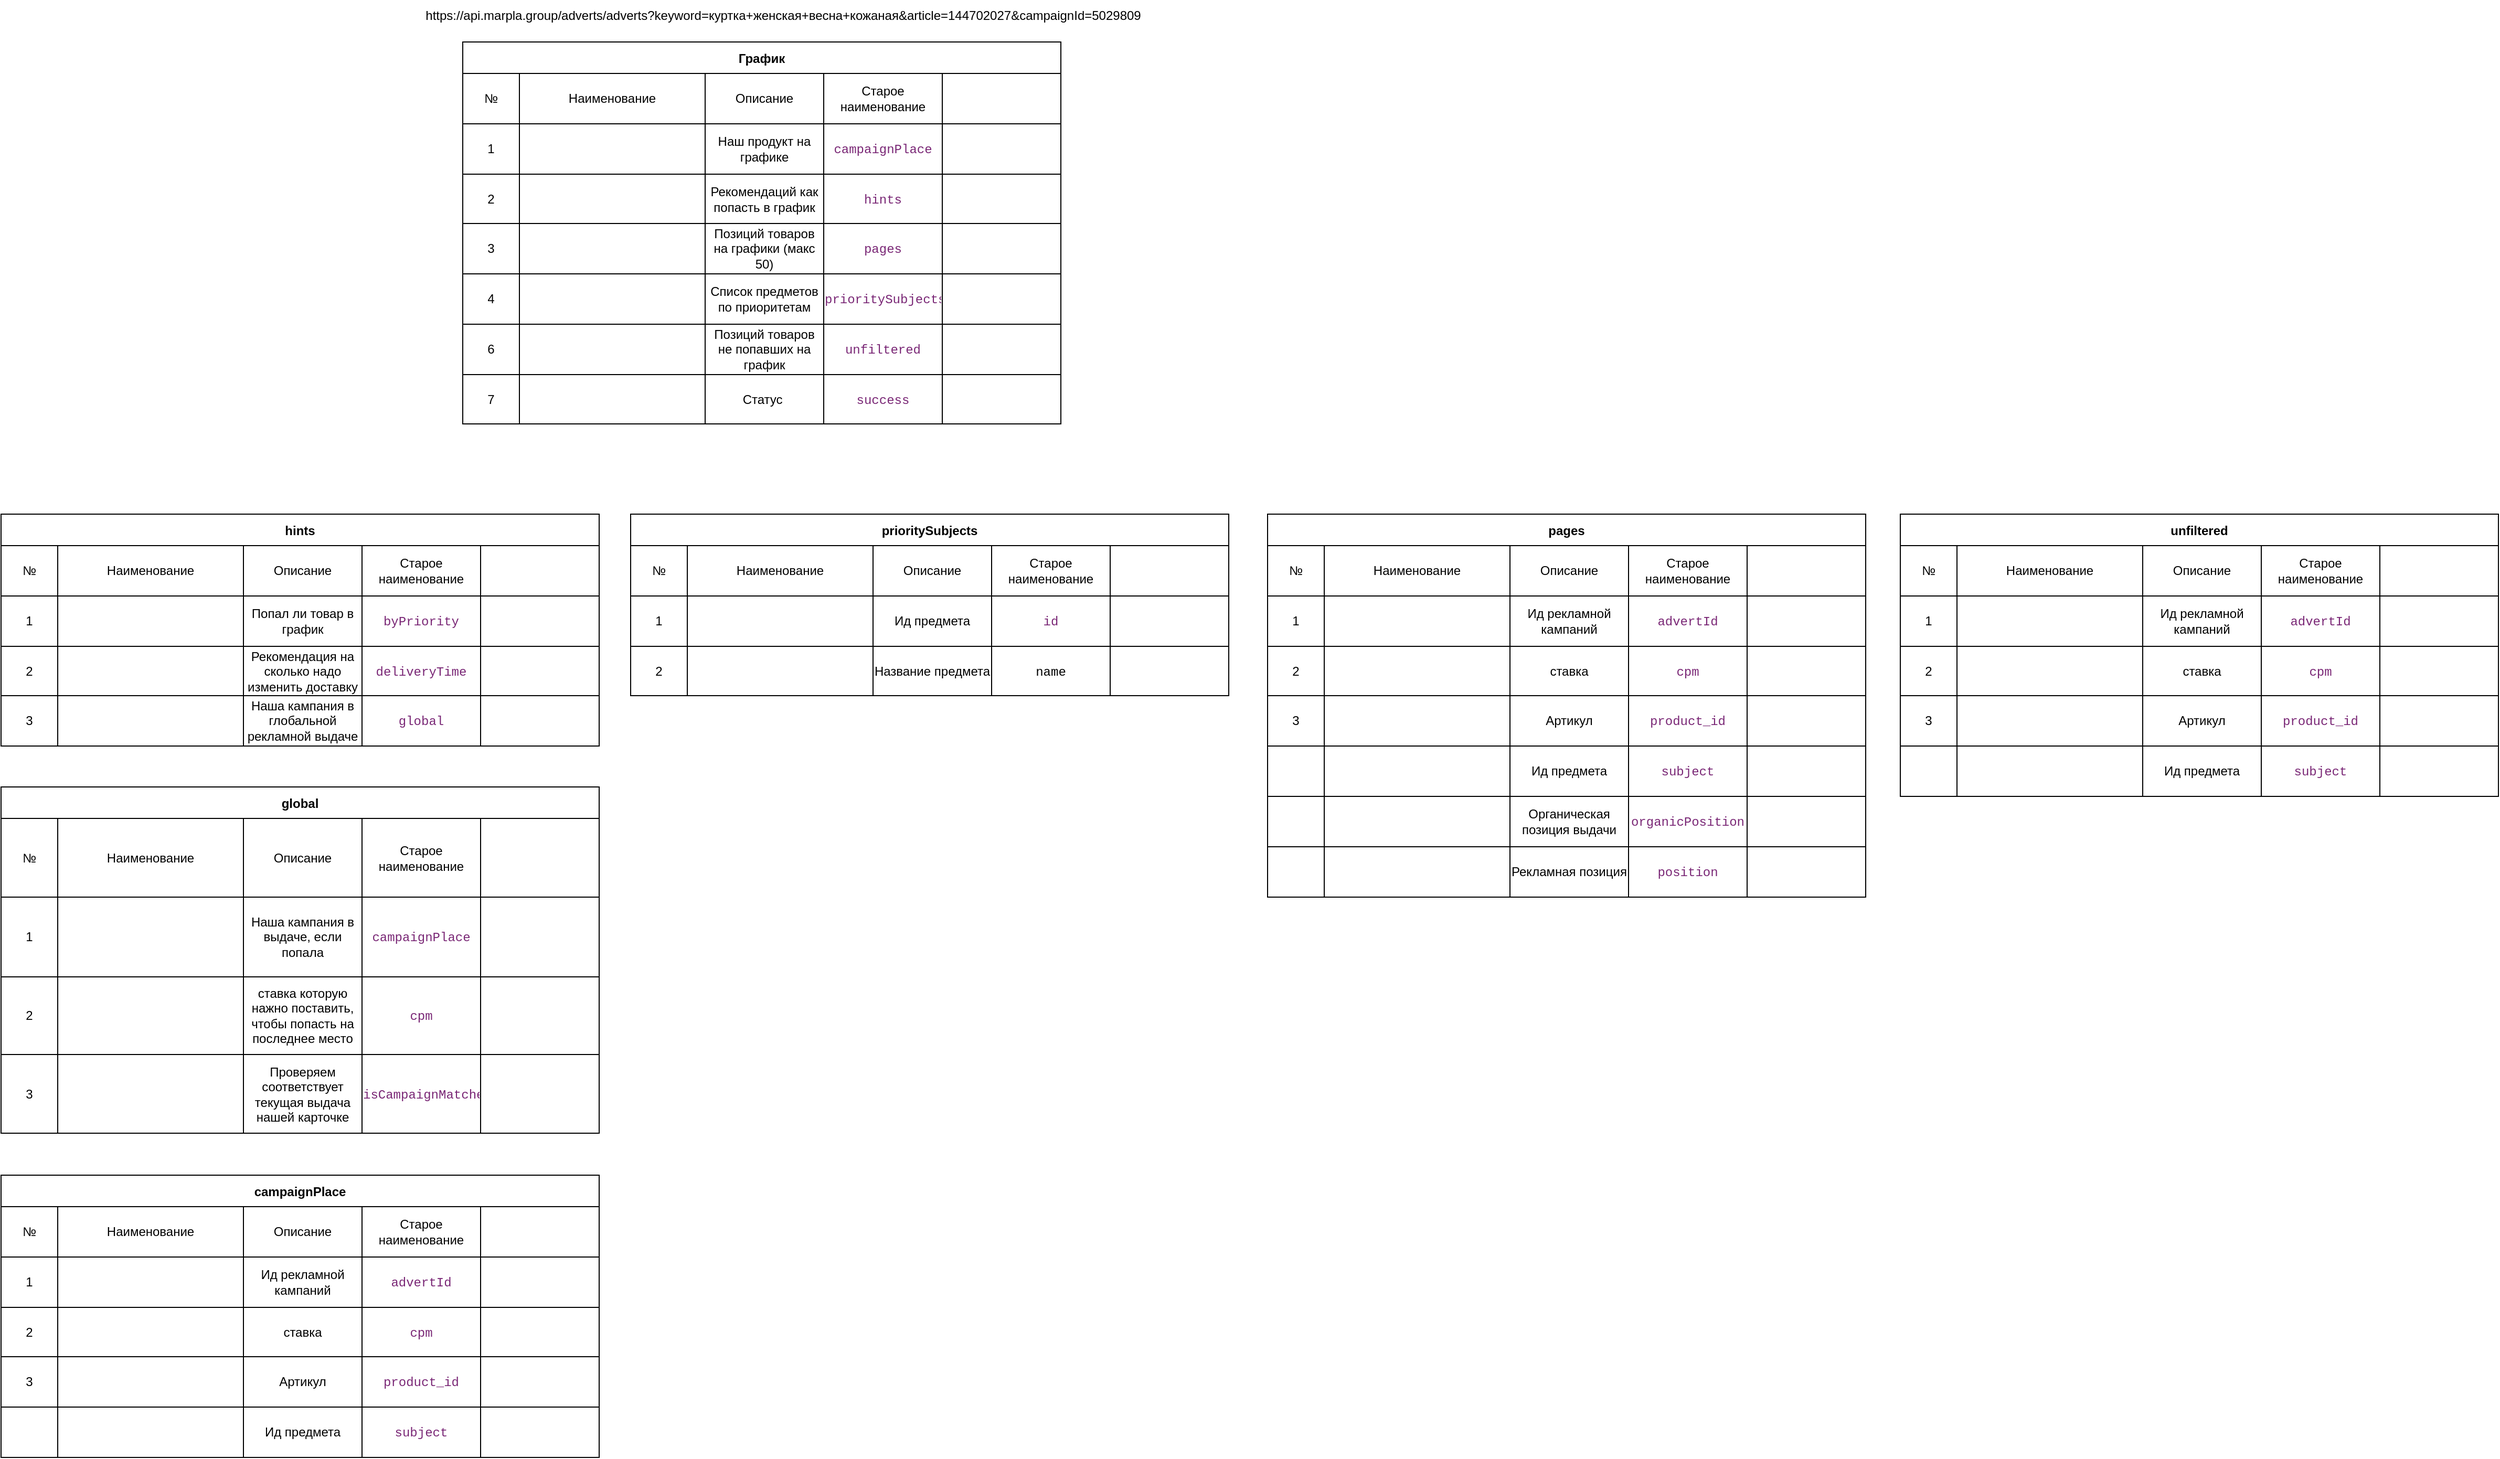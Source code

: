 <mxfile>
    <diagram id="sQsboQRhL1_tpvNvtr-W" name="Страница 1">
        <mxGraphModel dx="2394" dy="874" grid="1" gridSize="10" guides="1" tooltips="1" connect="1" arrows="1" fold="1" page="1" pageScale="1" pageWidth="827" pageHeight="1169" math="0" shadow="0">
            <root>
                <mxCell id="0"/>
                <mxCell id="1" parent="0"/>
                <mxCell id="2" value="График" style="shape=table;startSize=30;container=1;collapsible=0;childLayout=tableLayout;fontStyle=1;align=center;strokeColor=#000000;" vertex="1" parent="1">
                    <mxGeometry x="60" y="1010" width="570" height="364" as="geometry"/>
                </mxCell>
                <mxCell id="3" value="" style="shape=tableRow;horizontal=0;startSize=0;swimlaneHead=0;swimlaneBody=0;top=0;left=0;bottom=0;right=0;collapsible=0;dropTarget=0;fillColor=none;points=[[0,0.5],[1,0.5]];portConstraint=eastwest;strokeColor=#000000;" vertex="1" parent="2">
                    <mxGeometry y="30" width="570" height="48" as="geometry"/>
                </mxCell>
                <mxCell id="4" value="№" style="shape=partialRectangle;html=1;whiteSpace=wrap;connectable=0;fillColor=none;top=0;left=0;bottom=0;right=0;overflow=hidden;strokeColor=#000000;" vertex="1" parent="3">
                    <mxGeometry width="54" height="48" as="geometry">
                        <mxRectangle width="54" height="48" as="alternateBounds"/>
                    </mxGeometry>
                </mxCell>
                <mxCell id="5" value="Наименование" style="shape=partialRectangle;html=1;whiteSpace=wrap;connectable=0;fillColor=none;top=0;left=0;bottom=0;right=0;overflow=hidden;strokeColor=#000000;" vertex="1" parent="3">
                    <mxGeometry x="54" width="177" height="48" as="geometry">
                        <mxRectangle width="177" height="48" as="alternateBounds"/>
                    </mxGeometry>
                </mxCell>
                <mxCell id="6" value="Описание" style="shape=partialRectangle;html=1;whiteSpace=wrap;connectable=0;fillColor=none;top=0;left=0;bottom=0;right=0;overflow=hidden;strokeColor=#000000;" vertex="1" parent="3">
                    <mxGeometry x="231" width="113" height="48" as="geometry">
                        <mxRectangle width="113" height="48" as="alternateBounds"/>
                    </mxGeometry>
                </mxCell>
                <mxCell id="7" value="Старое наименование" style="shape=partialRectangle;html=1;whiteSpace=wrap;connectable=0;fillColor=none;top=0;left=0;bottom=0;right=0;overflow=hidden;strokeColor=#000000;" vertex="1" parent="3">
                    <mxGeometry x="344" width="113" height="48" as="geometry">
                        <mxRectangle width="113" height="48" as="alternateBounds"/>
                    </mxGeometry>
                </mxCell>
                <mxCell id="8" style="shape=partialRectangle;html=1;whiteSpace=wrap;connectable=0;fillColor=none;top=0;left=0;bottom=0;right=0;overflow=hidden;strokeColor=#000000;" vertex="1" parent="3">
                    <mxGeometry x="457" width="113" height="48" as="geometry">
                        <mxRectangle width="113" height="48" as="alternateBounds"/>
                    </mxGeometry>
                </mxCell>
                <mxCell id="9" value="" style="shape=tableRow;horizontal=0;startSize=0;swimlaneHead=0;swimlaneBody=0;top=0;left=0;bottom=0;right=0;collapsible=0;dropTarget=0;fillColor=none;points=[[0,0.5],[1,0.5]];portConstraint=eastwest;strokeColor=#000000;" vertex="1" parent="2">
                    <mxGeometry y="78" width="570" height="48" as="geometry"/>
                </mxCell>
                <mxCell id="10" value="1" style="shape=partialRectangle;html=1;whiteSpace=wrap;connectable=0;fillColor=none;top=0;left=0;bottom=0;right=0;overflow=hidden;strokeColor=#000000;" vertex="1" parent="9">
                    <mxGeometry width="54" height="48" as="geometry">
                        <mxRectangle width="54" height="48" as="alternateBounds"/>
                    </mxGeometry>
                </mxCell>
                <mxCell id="11" value="" style="shape=partialRectangle;html=1;whiteSpace=wrap;connectable=0;fillColor=none;top=0;left=0;bottom=0;right=0;overflow=hidden;strokeColor=#000000;" vertex="1" parent="9">
                    <mxGeometry x="54" width="177" height="48" as="geometry">
                        <mxRectangle width="177" height="48" as="alternateBounds"/>
                    </mxGeometry>
                </mxCell>
                <mxCell id="12" value="Наш продукт на графике" style="shape=partialRectangle;html=1;whiteSpace=wrap;connectable=0;fillColor=none;top=0;left=0;bottom=0;right=0;overflow=hidden;strokeColor=#000000;" vertex="1" parent="9">
                    <mxGeometry x="231" width="113" height="48" as="geometry">
                        <mxRectangle width="113" height="48" as="alternateBounds"/>
                    </mxGeometry>
                </mxCell>
                <mxCell id="13" value="&lt;span style=&quot;color: rgb(121, 38, 117); font-family: consolas, &amp;quot;lucida console&amp;quot;, &amp;quot;courier new&amp;quot;, monospace; text-align: left;&quot;&gt;campaignPlace&lt;/span&gt;" style="shape=partialRectangle;html=1;whiteSpace=wrap;connectable=0;fillColor=none;top=0;left=0;bottom=0;right=0;overflow=hidden;strokeColor=#000000;" vertex="1" parent="9">
                    <mxGeometry x="344" width="113" height="48" as="geometry">
                        <mxRectangle width="113" height="48" as="alternateBounds"/>
                    </mxGeometry>
                </mxCell>
                <mxCell id="14" value="&lt;div style=&quot;text-align: justify;&quot;&gt;&lt;br&gt;&lt;/div&gt;" style="shape=partialRectangle;html=1;whiteSpace=wrap;connectable=0;fillColor=none;top=0;left=0;bottom=0;right=0;overflow=hidden;strokeColor=#000000;" vertex="1" parent="9">
                    <mxGeometry x="457" width="113" height="48" as="geometry">
                        <mxRectangle width="113" height="48" as="alternateBounds"/>
                    </mxGeometry>
                </mxCell>
                <mxCell id="15" value="" style="shape=tableRow;horizontal=0;startSize=0;swimlaneHead=0;swimlaneBody=0;top=0;left=0;bottom=0;right=0;collapsible=0;dropTarget=0;fillColor=none;points=[[0,0.5],[1,0.5]];portConstraint=eastwest;strokeColor=#000000;" vertex="1" parent="2">
                    <mxGeometry y="126" width="570" height="47" as="geometry"/>
                </mxCell>
                <mxCell id="16" value="2" style="shape=partialRectangle;html=1;whiteSpace=wrap;connectable=0;fillColor=none;top=0;left=0;bottom=0;right=0;overflow=hidden;strokeColor=#000000;" vertex="1" parent="15">
                    <mxGeometry width="54" height="47" as="geometry">
                        <mxRectangle width="54" height="47" as="alternateBounds"/>
                    </mxGeometry>
                </mxCell>
                <mxCell id="17" value="" style="shape=partialRectangle;html=1;whiteSpace=wrap;connectable=0;fillColor=none;top=0;left=0;bottom=0;right=0;overflow=hidden;strokeColor=#000000;" vertex="1" parent="15">
                    <mxGeometry x="54" width="177" height="47" as="geometry">
                        <mxRectangle width="177" height="47" as="alternateBounds"/>
                    </mxGeometry>
                </mxCell>
                <mxCell id="18" value="Рекомендаций как попасть в график" style="shape=partialRectangle;html=1;whiteSpace=wrap;connectable=0;fillColor=none;top=0;left=0;bottom=0;right=0;overflow=hidden;strokeColor=#000000;" vertex="1" parent="15">
                    <mxGeometry x="231" width="113" height="47" as="geometry">
                        <mxRectangle width="113" height="47" as="alternateBounds"/>
                    </mxGeometry>
                </mxCell>
                <mxCell id="19" value="&lt;span style=&quot;color: rgb(121, 38, 117); font-family: consolas, &amp;quot;lucida console&amp;quot;, &amp;quot;courier new&amp;quot;, monospace; text-align: left;&quot;&gt;hints&lt;/span&gt;" style="shape=partialRectangle;html=1;whiteSpace=wrap;connectable=0;fillColor=none;top=0;left=0;bottom=0;right=0;overflow=hidden;strokeColor=#000000;" vertex="1" parent="15">
                    <mxGeometry x="344" width="113" height="47" as="geometry">
                        <mxRectangle width="113" height="47" as="alternateBounds"/>
                    </mxGeometry>
                </mxCell>
                <mxCell id="20" value="&lt;div style=&quot;text-align: justify;&quot;&gt;&lt;br&gt;&lt;/div&gt;" style="shape=partialRectangle;html=1;whiteSpace=wrap;connectable=0;fillColor=none;top=0;left=0;bottom=0;right=0;overflow=hidden;strokeColor=#000000;" vertex="1" parent="15">
                    <mxGeometry x="457" width="113" height="47" as="geometry">
                        <mxRectangle width="113" height="47" as="alternateBounds"/>
                    </mxGeometry>
                </mxCell>
                <mxCell id="21" style="shape=tableRow;horizontal=0;startSize=0;swimlaneHead=0;swimlaneBody=0;top=0;left=0;bottom=0;right=0;collapsible=0;dropTarget=0;fillColor=none;points=[[0,0.5],[1,0.5]];portConstraint=eastwest;strokeColor=#000000;" vertex="1" parent="2">
                    <mxGeometry y="173" width="570" height="48" as="geometry"/>
                </mxCell>
                <mxCell id="22" value="3" style="shape=partialRectangle;html=1;whiteSpace=wrap;connectable=0;fillColor=none;top=0;left=0;bottom=0;right=0;overflow=hidden;strokeColor=#000000;" vertex="1" parent="21">
                    <mxGeometry width="54" height="48" as="geometry">
                        <mxRectangle width="54" height="48" as="alternateBounds"/>
                    </mxGeometry>
                </mxCell>
                <mxCell id="23" value="" style="shape=partialRectangle;html=1;whiteSpace=wrap;connectable=0;fillColor=none;top=0;left=0;bottom=0;right=0;overflow=hidden;strokeColor=#000000;" vertex="1" parent="21">
                    <mxGeometry x="54" width="177" height="48" as="geometry">
                        <mxRectangle width="177" height="48" as="alternateBounds"/>
                    </mxGeometry>
                </mxCell>
                <mxCell id="24" value="Позиций товаров на графики (макс 50)" style="shape=partialRectangle;html=1;whiteSpace=wrap;connectable=0;fillColor=none;top=0;left=0;bottom=0;right=0;overflow=hidden;strokeColor=#000000;" vertex="1" parent="21">
                    <mxGeometry x="231" width="113" height="48" as="geometry">
                        <mxRectangle width="113" height="48" as="alternateBounds"/>
                    </mxGeometry>
                </mxCell>
                <mxCell id="25" value="&lt;span style=&quot;color: rgb(121, 38, 117); font-family: consolas, &amp;quot;lucida console&amp;quot;, &amp;quot;courier new&amp;quot;, monospace; text-align: left;&quot;&gt;pages&lt;/span&gt;" style="shape=partialRectangle;html=1;whiteSpace=wrap;connectable=0;fillColor=none;top=0;left=0;bottom=0;right=0;overflow=hidden;strokeColor=#000000;" vertex="1" parent="21">
                    <mxGeometry x="344" width="113" height="48" as="geometry">
                        <mxRectangle width="113" height="48" as="alternateBounds"/>
                    </mxGeometry>
                </mxCell>
                <mxCell id="26" value="&lt;div style=&quot;text-align: justify;&quot;&gt;&lt;br&gt;&lt;/div&gt;" style="shape=partialRectangle;html=1;whiteSpace=wrap;connectable=0;fillColor=none;top=0;left=0;bottom=0;right=0;overflow=hidden;strokeColor=#000000;" vertex="1" parent="21">
                    <mxGeometry x="457" width="113" height="48" as="geometry">
                        <mxRectangle width="113" height="48" as="alternateBounds"/>
                    </mxGeometry>
                </mxCell>
                <mxCell id="27" style="shape=tableRow;horizontal=0;startSize=0;swimlaneHead=0;swimlaneBody=0;top=0;left=0;bottom=0;right=0;collapsible=0;dropTarget=0;fillColor=none;points=[[0,0.5],[1,0.5]];portConstraint=eastwest;strokeColor=#000000;" vertex="1" parent="2">
                    <mxGeometry y="221" width="570" height="48" as="geometry"/>
                </mxCell>
                <mxCell id="28" value="4" style="shape=partialRectangle;html=1;whiteSpace=wrap;connectable=0;fillColor=none;top=0;left=0;bottom=0;right=0;overflow=hidden;strokeColor=#000000;" vertex="1" parent="27">
                    <mxGeometry width="54" height="48" as="geometry">
                        <mxRectangle width="54" height="48" as="alternateBounds"/>
                    </mxGeometry>
                </mxCell>
                <mxCell id="29" value="" style="shape=partialRectangle;html=1;whiteSpace=wrap;connectable=0;fillColor=none;top=0;left=0;bottom=0;right=0;overflow=hidden;strokeColor=#000000;" vertex="1" parent="27">
                    <mxGeometry x="54" width="177" height="48" as="geometry">
                        <mxRectangle width="177" height="48" as="alternateBounds"/>
                    </mxGeometry>
                </mxCell>
                <mxCell id="30" value="Список предметов по приоритетам" style="shape=partialRectangle;html=1;whiteSpace=wrap;connectable=0;fillColor=none;top=0;left=0;bottom=0;right=0;overflow=hidden;strokeColor=#000000;" vertex="1" parent="27">
                    <mxGeometry x="231" width="113" height="48" as="geometry">
                        <mxRectangle width="113" height="48" as="alternateBounds"/>
                    </mxGeometry>
                </mxCell>
                <mxCell id="31" value="&lt;span style=&quot;color: rgb(121, 38, 117); font-family: consolas, &amp;quot;lucida console&amp;quot;, &amp;quot;courier new&amp;quot;, monospace; text-align: left;&quot;&gt;prioritySubjects&lt;/span&gt;" style="shape=partialRectangle;html=1;whiteSpace=wrap;connectable=0;fillColor=none;top=0;left=0;bottom=0;right=0;overflow=hidden;strokeColor=#000000;" vertex="1" parent="27">
                    <mxGeometry x="344" width="113" height="48" as="geometry">
                        <mxRectangle width="113" height="48" as="alternateBounds"/>
                    </mxGeometry>
                </mxCell>
                <mxCell id="32" value="" style="shape=partialRectangle;html=1;whiteSpace=wrap;connectable=0;fillColor=none;top=0;left=0;bottom=0;right=0;overflow=hidden;strokeColor=#000000;" vertex="1" parent="27">
                    <mxGeometry x="457" width="113" height="48" as="geometry">
                        <mxRectangle width="113" height="48" as="alternateBounds"/>
                    </mxGeometry>
                </mxCell>
                <mxCell id="33" style="shape=tableRow;horizontal=0;startSize=0;swimlaneHead=0;swimlaneBody=0;top=0;left=0;bottom=0;right=0;collapsible=0;dropTarget=0;fillColor=none;points=[[0,0.5],[1,0.5]];portConstraint=eastwest;strokeColor=#000000;" vertex="1" parent="2">
                    <mxGeometry y="269" width="570" height="48" as="geometry"/>
                </mxCell>
                <mxCell id="34" value="6" style="shape=partialRectangle;html=1;whiteSpace=wrap;connectable=0;fillColor=none;top=0;left=0;bottom=0;right=0;overflow=hidden;strokeColor=#000000;" vertex="1" parent="33">
                    <mxGeometry width="54" height="48" as="geometry">
                        <mxRectangle width="54" height="48" as="alternateBounds"/>
                    </mxGeometry>
                </mxCell>
                <mxCell id="35" value="" style="shape=partialRectangle;html=1;whiteSpace=wrap;connectable=0;fillColor=none;top=0;left=0;bottom=0;right=0;overflow=hidden;strokeColor=#000000;" vertex="1" parent="33">
                    <mxGeometry x="54" width="177" height="48" as="geometry">
                        <mxRectangle width="177" height="48" as="alternateBounds"/>
                    </mxGeometry>
                </mxCell>
                <mxCell id="36" value="Позиций товаров не попавших на график" style="shape=partialRectangle;html=1;whiteSpace=wrap;connectable=0;fillColor=none;top=0;left=0;bottom=0;right=0;overflow=hidden;strokeColor=#000000;" vertex="1" parent="33">
                    <mxGeometry x="231" width="113" height="48" as="geometry">
                        <mxRectangle width="113" height="48" as="alternateBounds"/>
                    </mxGeometry>
                </mxCell>
                <mxCell id="37" value="&lt;span style=&quot;color: rgb(121, 38, 117); font-family: consolas, &amp;quot;lucida console&amp;quot;, &amp;quot;courier new&amp;quot;, monospace; text-align: left;&quot;&gt;unfiltered&lt;/span&gt;" style="shape=partialRectangle;html=1;whiteSpace=wrap;connectable=0;fillColor=none;top=0;left=0;bottom=0;right=0;overflow=hidden;strokeColor=#000000;" vertex="1" parent="33">
                    <mxGeometry x="344" width="113" height="48" as="geometry">
                        <mxRectangle width="113" height="48" as="alternateBounds"/>
                    </mxGeometry>
                </mxCell>
                <mxCell id="38" style="shape=partialRectangle;html=1;whiteSpace=wrap;connectable=0;fillColor=none;top=0;left=0;bottom=0;right=0;overflow=hidden;strokeColor=#000000;" vertex="1" parent="33">
                    <mxGeometry x="457" width="113" height="48" as="geometry">
                        <mxRectangle width="113" height="48" as="alternateBounds"/>
                    </mxGeometry>
                </mxCell>
                <mxCell id="39" style="shape=tableRow;horizontal=0;startSize=0;swimlaneHead=0;swimlaneBody=0;top=0;left=0;bottom=0;right=0;collapsible=0;dropTarget=0;fillColor=none;points=[[0,0.5],[1,0.5]];portConstraint=eastwest;strokeColor=#000000;" vertex="1" parent="2">
                    <mxGeometry y="317" width="570" height="47" as="geometry"/>
                </mxCell>
                <mxCell id="40" value="7" style="shape=partialRectangle;html=1;whiteSpace=wrap;connectable=0;fillColor=none;top=0;left=0;bottom=0;right=0;overflow=hidden;strokeColor=#000000;" vertex="1" parent="39">
                    <mxGeometry width="54" height="47" as="geometry">
                        <mxRectangle width="54" height="47" as="alternateBounds"/>
                    </mxGeometry>
                </mxCell>
                <mxCell id="41" value="" style="shape=partialRectangle;html=1;whiteSpace=wrap;connectable=0;fillColor=none;top=0;left=0;bottom=0;right=0;overflow=hidden;strokeColor=#000000;" vertex="1" parent="39">
                    <mxGeometry x="54" width="177" height="47" as="geometry">
                        <mxRectangle width="177" height="47" as="alternateBounds"/>
                    </mxGeometry>
                </mxCell>
                <mxCell id="42" value="Статус&amp;nbsp;" style="shape=partialRectangle;html=1;whiteSpace=wrap;connectable=0;fillColor=none;top=0;left=0;bottom=0;right=0;overflow=hidden;strokeColor=#000000;" vertex="1" parent="39">
                    <mxGeometry x="231" width="113" height="47" as="geometry">
                        <mxRectangle width="113" height="47" as="alternateBounds"/>
                    </mxGeometry>
                </mxCell>
                <mxCell id="43" value="&lt;span style=&quot;color: rgb(121, 38, 117); font-family: consolas, &amp;quot;lucida console&amp;quot;, &amp;quot;courier new&amp;quot;, monospace; text-align: left;&quot;&gt;success&lt;/span&gt;" style="shape=partialRectangle;html=1;whiteSpace=wrap;connectable=0;fillColor=none;top=0;left=0;bottom=0;right=0;overflow=hidden;strokeColor=#000000;" vertex="1" parent="39">
                    <mxGeometry x="344" width="113" height="47" as="geometry">
                        <mxRectangle width="113" height="47" as="alternateBounds"/>
                    </mxGeometry>
                </mxCell>
                <mxCell id="44" style="shape=partialRectangle;html=1;whiteSpace=wrap;connectable=0;fillColor=none;top=0;left=0;bottom=0;right=0;overflow=hidden;strokeColor=#000000;" vertex="1" parent="39">
                    <mxGeometry x="457" width="113" height="47" as="geometry">
                        <mxRectangle width="113" height="47" as="alternateBounds"/>
                    </mxGeometry>
                </mxCell>
                <mxCell id="57" value="https://api.marpla.group/adverts/adverts?keyword=куртка+женская+весна+кожаная&amp;amp;article=144702027&amp;amp;campaignId=5029809" style="text;html=1;align=center;verticalAlign=middle;resizable=0;points=[];autosize=1;strokeColor=none;fillColor=none;" vertex="1" parent="1">
                    <mxGeometry x="10" y="970" width="710" height="30" as="geometry"/>
                </mxCell>
                <mxCell id="59" value="hints" style="shape=table;startSize=30;container=1;collapsible=0;childLayout=tableLayout;fontStyle=1;align=center;strokeColor=#000000;" vertex="1" parent="1">
                    <mxGeometry x="-380" y="1460" width="570" height="221" as="geometry"/>
                </mxCell>
                <mxCell id="60" value="" style="shape=tableRow;horizontal=0;startSize=0;swimlaneHead=0;swimlaneBody=0;top=0;left=0;bottom=0;right=0;collapsible=0;dropTarget=0;fillColor=none;points=[[0,0.5],[1,0.5]];portConstraint=eastwest;strokeColor=#000000;" vertex="1" parent="59">
                    <mxGeometry y="30" width="570" height="48" as="geometry"/>
                </mxCell>
                <mxCell id="61" value="№" style="shape=partialRectangle;html=1;whiteSpace=wrap;connectable=0;fillColor=none;top=0;left=0;bottom=0;right=0;overflow=hidden;strokeColor=#000000;" vertex="1" parent="60">
                    <mxGeometry width="54" height="48" as="geometry">
                        <mxRectangle width="54" height="48" as="alternateBounds"/>
                    </mxGeometry>
                </mxCell>
                <mxCell id="62" value="Наименование" style="shape=partialRectangle;html=1;whiteSpace=wrap;connectable=0;fillColor=none;top=0;left=0;bottom=0;right=0;overflow=hidden;strokeColor=#000000;" vertex="1" parent="60">
                    <mxGeometry x="54" width="177" height="48" as="geometry">
                        <mxRectangle width="177" height="48" as="alternateBounds"/>
                    </mxGeometry>
                </mxCell>
                <mxCell id="63" value="Описание" style="shape=partialRectangle;html=1;whiteSpace=wrap;connectable=0;fillColor=none;top=0;left=0;bottom=0;right=0;overflow=hidden;strokeColor=#000000;" vertex="1" parent="60">
                    <mxGeometry x="231" width="113" height="48" as="geometry">
                        <mxRectangle width="113" height="48" as="alternateBounds"/>
                    </mxGeometry>
                </mxCell>
                <mxCell id="64" value="Старое наименование" style="shape=partialRectangle;html=1;whiteSpace=wrap;connectable=0;fillColor=none;top=0;left=0;bottom=0;right=0;overflow=hidden;strokeColor=#000000;" vertex="1" parent="60">
                    <mxGeometry x="344" width="113" height="48" as="geometry">
                        <mxRectangle width="113" height="48" as="alternateBounds"/>
                    </mxGeometry>
                </mxCell>
                <mxCell id="65" style="shape=partialRectangle;html=1;whiteSpace=wrap;connectable=0;fillColor=none;top=0;left=0;bottom=0;right=0;overflow=hidden;strokeColor=#000000;" vertex="1" parent="60">
                    <mxGeometry x="457" width="113" height="48" as="geometry">
                        <mxRectangle width="113" height="48" as="alternateBounds"/>
                    </mxGeometry>
                </mxCell>
                <mxCell id="66" value="" style="shape=tableRow;horizontal=0;startSize=0;swimlaneHead=0;swimlaneBody=0;top=0;left=0;bottom=0;right=0;collapsible=0;dropTarget=0;fillColor=none;points=[[0,0.5],[1,0.5]];portConstraint=eastwest;strokeColor=#000000;" vertex="1" parent="59">
                    <mxGeometry y="78" width="570" height="48" as="geometry"/>
                </mxCell>
                <mxCell id="67" value="1" style="shape=partialRectangle;html=1;whiteSpace=wrap;connectable=0;fillColor=none;top=0;left=0;bottom=0;right=0;overflow=hidden;strokeColor=#000000;" vertex="1" parent="66">
                    <mxGeometry width="54" height="48" as="geometry">
                        <mxRectangle width="54" height="48" as="alternateBounds"/>
                    </mxGeometry>
                </mxCell>
                <mxCell id="68" value="" style="shape=partialRectangle;html=1;whiteSpace=wrap;connectable=0;fillColor=none;top=0;left=0;bottom=0;right=0;overflow=hidden;strokeColor=#000000;" vertex="1" parent="66">
                    <mxGeometry x="54" width="177" height="48" as="geometry">
                        <mxRectangle width="177" height="48" as="alternateBounds"/>
                    </mxGeometry>
                </mxCell>
                <mxCell id="69" value="Попал ли товар в график" style="shape=partialRectangle;html=1;whiteSpace=wrap;connectable=0;fillColor=none;top=0;left=0;bottom=0;right=0;overflow=hidden;strokeColor=#000000;" vertex="1" parent="66">
                    <mxGeometry x="231" width="113" height="48" as="geometry">
                        <mxRectangle width="113" height="48" as="alternateBounds"/>
                    </mxGeometry>
                </mxCell>
                <mxCell id="70" value="&lt;span style=&quot;color: rgb(121, 38, 117); font-family: consolas, &amp;quot;lucida console&amp;quot;, &amp;quot;courier new&amp;quot;, monospace; text-align: left;&quot;&gt;byPriority&lt;/span&gt;" style="shape=partialRectangle;html=1;whiteSpace=wrap;connectable=0;fillColor=none;top=0;left=0;bottom=0;right=0;overflow=hidden;strokeColor=#000000;" vertex="1" parent="66">
                    <mxGeometry x="344" width="113" height="48" as="geometry">
                        <mxRectangle width="113" height="48" as="alternateBounds"/>
                    </mxGeometry>
                </mxCell>
                <mxCell id="71" value="&lt;div style=&quot;text-align: justify;&quot;&gt;&lt;br&gt;&lt;/div&gt;" style="shape=partialRectangle;html=1;whiteSpace=wrap;connectable=0;fillColor=none;top=0;left=0;bottom=0;right=0;overflow=hidden;strokeColor=#000000;" vertex="1" parent="66">
                    <mxGeometry x="457" width="113" height="48" as="geometry">
                        <mxRectangle width="113" height="48" as="alternateBounds"/>
                    </mxGeometry>
                </mxCell>
                <mxCell id="72" value="" style="shape=tableRow;horizontal=0;startSize=0;swimlaneHead=0;swimlaneBody=0;top=0;left=0;bottom=0;right=0;collapsible=0;dropTarget=0;fillColor=none;points=[[0,0.5],[1,0.5]];portConstraint=eastwest;strokeColor=#000000;" vertex="1" parent="59">
                    <mxGeometry y="126" width="570" height="47" as="geometry"/>
                </mxCell>
                <mxCell id="73" value="2" style="shape=partialRectangle;html=1;whiteSpace=wrap;connectable=0;fillColor=none;top=0;left=0;bottom=0;right=0;overflow=hidden;strokeColor=#000000;" vertex="1" parent="72">
                    <mxGeometry width="54" height="47" as="geometry">
                        <mxRectangle width="54" height="47" as="alternateBounds"/>
                    </mxGeometry>
                </mxCell>
                <mxCell id="74" value="" style="shape=partialRectangle;html=1;whiteSpace=wrap;connectable=0;fillColor=none;top=0;left=0;bottom=0;right=0;overflow=hidden;strokeColor=#000000;" vertex="1" parent="72">
                    <mxGeometry x="54" width="177" height="47" as="geometry">
                        <mxRectangle width="177" height="47" as="alternateBounds"/>
                    </mxGeometry>
                </mxCell>
                <mxCell id="75" value="Рекомендация на сколько надо изменить доставку" style="shape=partialRectangle;html=1;whiteSpace=wrap;connectable=0;fillColor=none;top=0;left=0;bottom=0;right=0;overflow=hidden;strokeColor=#000000;" vertex="1" parent="72">
                    <mxGeometry x="231" width="113" height="47" as="geometry">
                        <mxRectangle width="113" height="47" as="alternateBounds"/>
                    </mxGeometry>
                </mxCell>
                <mxCell id="76" value="&lt;span style=&quot;color: rgb(121, 38, 117); font-family: consolas, &amp;quot;lucida console&amp;quot;, &amp;quot;courier new&amp;quot;, monospace; text-align: left;&quot;&gt;deliveryTime&lt;/span&gt;" style="shape=partialRectangle;html=1;whiteSpace=wrap;connectable=0;fillColor=none;top=0;left=0;bottom=0;right=0;overflow=hidden;strokeColor=#000000;" vertex="1" parent="72">
                    <mxGeometry x="344" width="113" height="47" as="geometry">
                        <mxRectangle width="113" height="47" as="alternateBounds"/>
                    </mxGeometry>
                </mxCell>
                <mxCell id="77" value="&lt;div style=&quot;text-align: justify;&quot;&gt;&lt;br&gt;&lt;/div&gt;" style="shape=partialRectangle;html=1;whiteSpace=wrap;connectable=0;fillColor=none;top=0;left=0;bottom=0;right=0;overflow=hidden;strokeColor=#000000;" vertex="1" parent="72">
                    <mxGeometry x="457" width="113" height="47" as="geometry">
                        <mxRectangle width="113" height="47" as="alternateBounds"/>
                    </mxGeometry>
                </mxCell>
                <mxCell id="78" style="shape=tableRow;horizontal=0;startSize=0;swimlaneHead=0;swimlaneBody=0;top=0;left=0;bottom=0;right=0;collapsible=0;dropTarget=0;fillColor=none;points=[[0,0.5],[1,0.5]];portConstraint=eastwest;strokeColor=#000000;" vertex="1" parent="59">
                    <mxGeometry y="173" width="570" height="48" as="geometry"/>
                </mxCell>
                <mxCell id="79" value="3" style="shape=partialRectangle;html=1;whiteSpace=wrap;connectable=0;fillColor=none;top=0;left=0;bottom=0;right=0;overflow=hidden;strokeColor=#000000;" vertex="1" parent="78">
                    <mxGeometry width="54" height="48" as="geometry">
                        <mxRectangle width="54" height="48" as="alternateBounds"/>
                    </mxGeometry>
                </mxCell>
                <mxCell id="80" value="" style="shape=partialRectangle;html=1;whiteSpace=wrap;connectable=0;fillColor=none;top=0;left=0;bottom=0;right=0;overflow=hidden;strokeColor=#000000;" vertex="1" parent="78">
                    <mxGeometry x="54" width="177" height="48" as="geometry">
                        <mxRectangle width="177" height="48" as="alternateBounds"/>
                    </mxGeometry>
                </mxCell>
                <mxCell id="81" value="Наша кампания в глобальной рекламной выдаче" style="shape=partialRectangle;html=1;whiteSpace=wrap;connectable=0;fillColor=none;top=0;left=0;bottom=0;right=0;overflow=hidden;strokeColor=#000000;" vertex="1" parent="78">
                    <mxGeometry x="231" width="113" height="48" as="geometry">
                        <mxRectangle width="113" height="48" as="alternateBounds"/>
                    </mxGeometry>
                </mxCell>
                <mxCell id="82" value="&lt;span style=&quot;color: rgb(121, 38, 117); font-family: consolas, &amp;quot;lucida console&amp;quot;, &amp;quot;courier new&amp;quot;, monospace; text-align: left;&quot;&gt;global&lt;/span&gt;" style="shape=partialRectangle;html=1;whiteSpace=wrap;connectable=0;fillColor=none;top=0;left=0;bottom=0;right=0;overflow=hidden;strokeColor=#000000;" vertex="1" parent="78">
                    <mxGeometry x="344" width="113" height="48" as="geometry">
                        <mxRectangle width="113" height="48" as="alternateBounds"/>
                    </mxGeometry>
                </mxCell>
                <mxCell id="83" value="&lt;div style=&quot;text-align: justify;&quot;&gt;&lt;br&gt;&lt;/div&gt;" style="shape=partialRectangle;html=1;whiteSpace=wrap;connectable=0;fillColor=none;top=0;left=0;bottom=0;right=0;overflow=hidden;strokeColor=#000000;" vertex="1" parent="78">
                    <mxGeometry x="457" width="113" height="48" as="geometry">
                        <mxRectangle width="113" height="48" as="alternateBounds"/>
                    </mxGeometry>
                </mxCell>
                <mxCell id="102" value="global" style="shape=table;startSize=30;container=1;collapsible=0;childLayout=tableLayout;fontStyle=1;align=center;strokeColor=#000000;" vertex="1" parent="1">
                    <mxGeometry x="-380" y="1720" width="570" height="330" as="geometry"/>
                </mxCell>
                <mxCell id="103" value="" style="shape=tableRow;horizontal=0;startSize=0;swimlaneHead=0;swimlaneBody=0;top=0;left=0;bottom=0;right=0;collapsible=0;dropTarget=0;fillColor=none;points=[[0,0.5],[1,0.5]];portConstraint=eastwest;strokeColor=#000000;" vertex="1" parent="102">
                    <mxGeometry y="30" width="570" height="75" as="geometry"/>
                </mxCell>
                <mxCell id="104" value="№" style="shape=partialRectangle;html=1;whiteSpace=wrap;connectable=0;fillColor=none;top=0;left=0;bottom=0;right=0;overflow=hidden;strokeColor=#000000;" vertex="1" parent="103">
                    <mxGeometry width="54" height="75" as="geometry">
                        <mxRectangle width="54" height="75" as="alternateBounds"/>
                    </mxGeometry>
                </mxCell>
                <mxCell id="105" value="Наименование" style="shape=partialRectangle;html=1;whiteSpace=wrap;connectable=0;fillColor=none;top=0;left=0;bottom=0;right=0;overflow=hidden;strokeColor=#000000;" vertex="1" parent="103">
                    <mxGeometry x="54" width="177" height="75" as="geometry">
                        <mxRectangle width="177" height="75" as="alternateBounds"/>
                    </mxGeometry>
                </mxCell>
                <mxCell id="106" value="Описание" style="shape=partialRectangle;html=1;whiteSpace=wrap;connectable=0;fillColor=none;top=0;left=0;bottom=0;right=0;overflow=hidden;strokeColor=#000000;" vertex="1" parent="103">
                    <mxGeometry x="231" width="113" height="75" as="geometry">
                        <mxRectangle width="113" height="75" as="alternateBounds"/>
                    </mxGeometry>
                </mxCell>
                <mxCell id="107" value="Старое наименование" style="shape=partialRectangle;html=1;whiteSpace=wrap;connectable=0;fillColor=none;top=0;left=0;bottom=0;right=0;overflow=hidden;strokeColor=#000000;" vertex="1" parent="103">
                    <mxGeometry x="344" width="113" height="75" as="geometry">
                        <mxRectangle width="113" height="75" as="alternateBounds"/>
                    </mxGeometry>
                </mxCell>
                <mxCell id="108" style="shape=partialRectangle;html=1;whiteSpace=wrap;connectable=0;fillColor=none;top=0;left=0;bottom=0;right=0;overflow=hidden;strokeColor=#000000;" vertex="1" parent="103">
                    <mxGeometry x="457" width="113" height="75" as="geometry">
                        <mxRectangle width="113" height="75" as="alternateBounds"/>
                    </mxGeometry>
                </mxCell>
                <mxCell id="109" value="" style="shape=tableRow;horizontal=0;startSize=0;swimlaneHead=0;swimlaneBody=0;top=0;left=0;bottom=0;right=0;collapsible=0;dropTarget=0;fillColor=none;points=[[0,0.5],[1,0.5]];portConstraint=eastwest;strokeColor=#000000;" vertex="1" parent="102">
                    <mxGeometry y="105" width="570" height="76" as="geometry"/>
                </mxCell>
                <mxCell id="110" value="1" style="shape=partialRectangle;html=1;whiteSpace=wrap;connectable=0;fillColor=none;top=0;left=0;bottom=0;right=0;overflow=hidden;strokeColor=#000000;" vertex="1" parent="109">
                    <mxGeometry width="54" height="76" as="geometry">
                        <mxRectangle width="54" height="76" as="alternateBounds"/>
                    </mxGeometry>
                </mxCell>
                <mxCell id="111" value="" style="shape=partialRectangle;html=1;whiteSpace=wrap;connectable=0;fillColor=none;top=0;left=0;bottom=0;right=0;overflow=hidden;strokeColor=#000000;" vertex="1" parent="109">
                    <mxGeometry x="54" width="177" height="76" as="geometry">
                        <mxRectangle width="177" height="76" as="alternateBounds"/>
                    </mxGeometry>
                </mxCell>
                <mxCell id="112" value="Наша кампания в выдаче, если попала" style="shape=partialRectangle;html=1;whiteSpace=wrap;connectable=0;fillColor=none;top=0;left=0;bottom=0;right=0;overflow=hidden;strokeColor=#000000;" vertex="1" parent="109">
                    <mxGeometry x="231" width="113" height="76" as="geometry">
                        <mxRectangle width="113" height="76" as="alternateBounds"/>
                    </mxGeometry>
                </mxCell>
                <mxCell id="113" value="&lt;span style=&quot;color: rgb(121, 38, 117); font-family: consolas, &amp;quot;lucida console&amp;quot;, &amp;quot;courier new&amp;quot;, monospace; text-align: left;&quot;&gt;campaignPlace&lt;/span&gt;" style="shape=partialRectangle;html=1;whiteSpace=wrap;connectable=0;fillColor=none;top=0;left=0;bottom=0;right=0;overflow=hidden;strokeColor=#000000;" vertex="1" parent="109">
                    <mxGeometry x="344" width="113" height="76" as="geometry">
                        <mxRectangle width="113" height="76" as="alternateBounds"/>
                    </mxGeometry>
                </mxCell>
                <mxCell id="114" value="&lt;div style=&quot;text-align: justify;&quot;&gt;&lt;br&gt;&lt;/div&gt;" style="shape=partialRectangle;html=1;whiteSpace=wrap;connectable=0;fillColor=none;top=0;left=0;bottom=0;right=0;overflow=hidden;strokeColor=#000000;" vertex="1" parent="109">
                    <mxGeometry x="457" width="113" height="76" as="geometry">
                        <mxRectangle width="113" height="76" as="alternateBounds"/>
                    </mxGeometry>
                </mxCell>
                <mxCell id="115" value="" style="shape=tableRow;horizontal=0;startSize=0;swimlaneHead=0;swimlaneBody=0;top=0;left=0;bottom=0;right=0;collapsible=0;dropTarget=0;fillColor=none;points=[[0,0.5],[1,0.5]];portConstraint=eastwest;strokeColor=#000000;" vertex="1" parent="102">
                    <mxGeometry y="181" width="570" height="74" as="geometry"/>
                </mxCell>
                <mxCell id="116" value="2" style="shape=partialRectangle;html=1;whiteSpace=wrap;connectable=0;fillColor=none;top=0;left=0;bottom=0;right=0;overflow=hidden;strokeColor=#000000;" vertex="1" parent="115">
                    <mxGeometry width="54" height="74" as="geometry">
                        <mxRectangle width="54" height="74" as="alternateBounds"/>
                    </mxGeometry>
                </mxCell>
                <mxCell id="117" value="" style="shape=partialRectangle;html=1;whiteSpace=wrap;connectable=0;fillColor=none;top=0;left=0;bottom=0;right=0;overflow=hidden;strokeColor=#000000;" vertex="1" parent="115">
                    <mxGeometry x="54" width="177" height="74" as="geometry">
                        <mxRectangle width="177" height="74" as="alternateBounds"/>
                    </mxGeometry>
                </mxCell>
                <mxCell id="118" value="ставка которую нажно поставить, чтобы попасть на последнее место" style="shape=partialRectangle;html=1;whiteSpace=wrap;connectable=0;fillColor=none;top=0;left=0;bottom=0;right=0;overflow=hidden;strokeColor=#000000;" vertex="1" parent="115">
                    <mxGeometry x="231" width="113" height="74" as="geometry">
                        <mxRectangle width="113" height="74" as="alternateBounds"/>
                    </mxGeometry>
                </mxCell>
                <mxCell id="119" value="&lt;span style=&quot;color: rgb(121, 38, 117); font-family: consolas, &amp;quot;lucida console&amp;quot;, &amp;quot;courier new&amp;quot;, monospace; text-align: left;&quot;&gt;cpm&lt;/span&gt;" style="shape=partialRectangle;html=1;whiteSpace=wrap;connectable=0;fillColor=none;top=0;left=0;bottom=0;right=0;overflow=hidden;strokeColor=#000000;" vertex="1" parent="115">
                    <mxGeometry x="344" width="113" height="74" as="geometry">
                        <mxRectangle width="113" height="74" as="alternateBounds"/>
                    </mxGeometry>
                </mxCell>
                <mxCell id="120" value="&lt;div style=&quot;text-align: justify;&quot;&gt;&lt;br&gt;&lt;/div&gt;" style="shape=partialRectangle;html=1;whiteSpace=wrap;connectable=0;fillColor=none;top=0;left=0;bottom=0;right=0;overflow=hidden;strokeColor=#000000;" vertex="1" parent="115">
                    <mxGeometry x="457" width="113" height="74" as="geometry">
                        <mxRectangle width="113" height="74" as="alternateBounds"/>
                    </mxGeometry>
                </mxCell>
                <mxCell id="121" style="shape=tableRow;horizontal=0;startSize=0;swimlaneHead=0;swimlaneBody=0;top=0;left=0;bottom=0;right=0;collapsible=0;dropTarget=0;fillColor=none;points=[[0,0.5],[1,0.5]];portConstraint=eastwest;strokeColor=#000000;" vertex="1" parent="102">
                    <mxGeometry y="255" width="570" height="75" as="geometry"/>
                </mxCell>
                <mxCell id="122" value="3" style="shape=partialRectangle;html=1;whiteSpace=wrap;connectable=0;fillColor=none;top=0;left=0;bottom=0;right=0;overflow=hidden;strokeColor=#000000;" vertex="1" parent="121">
                    <mxGeometry width="54" height="75" as="geometry">
                        <mxRectangle width="54" height="75" as="alternateBounds"/>
                    </mxGeometry>
                </mxCell>
                <mxCell id="123" value="" style="shape=partialRectangle;html=1;whiteSpace=wrap;connectable=0;fillColor=none;top=0;left=0;bottom=0;right=0;overflow=hidden;strokeColor=#000000;" vertex="1" parent="121">
                    <mxGeometry x="54" width="177" height="75" as="geometry">
                        <mxRectangle width="177" height="75" as="alternateBounds"/>
                    </mxGeometry>
                </mxCell>
                <mxCell id="124" value="Проверяем соответствует текущая выдача нашей карточке" style="shape=partialRectangle;html=1;whiteSpace=wrap;connectable=0;fillColor=none;top=0;left=0;bottom=0;right=0;overflow=hidden;strokeColor=#000000;" vertex="1" parent="121">
                    <mxGeometry x="231" width="113" height="75" as="geometry">
                        <mxRectangle width="113" height="75" as="alternateBounds"/>
                    </mxGeometry>
                </mxCell>
                <mxCell id="125" value="&lt;span style=&quot;color: rgb(121, 38, 117); font-family: consolas, &amp;quot;lucida console&amp;quot;, &amp;quot;courier new&amp;quot;, monospace; text-align: left;&quot;&gt;isCampaignMatched&lt;/span&gt;" style="shape=partialRectangle;html=1;whiteSpace=wrap;connectable=0;fillColor=none;top=0;left=0;bottom=0;right=0;overflow=hidden;strokeColor=#000000;" vertex="1" parent="121">
                    <mxGeometry x="344" width="113" height="75" as="geometry">
                        <mxRectangle width="113" height="75" as="alternateBounds"/>
                    </mxGeometry>
                </mxCell>
                <mxCell id="126" value="&lt;div style=&quot;text-align: justify;&quot;&gt;&lt;br&gt;&lt;/div&gt;" style="shape=partialRectangle;html=1;whiteSpace=wrap;connectable=0;fillColor=none;top=0;left=0;bottom=0;right=0;overflow=hidden;strokeColor=#000000;" vertex="1" parent="121">
                    <mxGeometry x="457" width="113" height="75" as="geometry">
                        <mxRectangle width="113" height="75" as="alternateBounds"/>
                    </mxGeometry>
                </mxCell>
                <mxCell id="127" value="campaignPlace" style="shape=table;startSize=30;container=1;collapsible=0;childLayout=tableLayout;fontStyle=1;align=center;strokeColor=#000000;" vertex="1" parent="1">
                    <mxGeometry x="-380" y="2090" width="570" height="269" as="geometry"/>
                </mxCell>
                <mxCell id="128" value="" style="shape=tableRow;horizontal=0;startSize=0;swimlaneHead=0;swimlaneBody=0;top=0;left=0;bottom=0;right=0;collapsible=0;dropTarget=0;fillColor=none;points=[[0,0.5],[1,0.5]];portConstraint=eastwest;strokeColor=#000000;" vertex="1" parent="127">
                    <mxGeometry y="30" width="570" height="48" as="geometry"/>
                </mxCell>
                <mxCell id="129" value="№" style="shape=partialRectangle;html=1;whiteSpace=wrap;connectable=0;fillColor=none;top=0;left=0;bottom=0;right=0;overflow=hidden;strokeColor=#000000;" vertex="1" parent="128">
                    <mxGeometry width="54" height="48" as="geometry">
                        <mxRectangle width="54" height="48" as="alternateBounds"/>
                    </mxGeometry>
                </mxCell>
                <mxCell id="130" value="Наименование" style="shape=partialRectangle;html=1;whiteSpace=wrap;connectable=0;fillColor=none;top=0;left=0;bottom=0;right=0;overflow=hidden;strokeColor=#000000;" vertex="1" parent="128">
                    <mxGeometry x="54" width="177" height="48" as="geometry">
                        <mxRectangle width="177" height="48" as="alternateBounds"/>
                    </mxGeometry>
                </mxCell>
                <mxCell id="131" value="Описание" style="shape=partialRectangle;html=1;whiteSpace=wrap;connectable=0;fillColor=none;top=0;left=0;bottom=0;right=0;overflow=hidden;strokeColor=#000000;" vertex="1" parent="128">
                    <mxGeometry x="231" width="113" height="48" as="geometry">
                        <mxRectangle width="113" height="48" as="alternateBounds"/>
                    </mxGeometry>
                </mxCell>
                <mxCell id="132" value="Старое наименование" style="shape=partialRectangle;html=1;whiteSpace=wrap;connectable=0;fillColor=none;top=0;left=0;bottom=0;right=0;overflow=hidden;strokeColor=#000000;" vertex="1" parent="128">
                    <mxGeometry x="344" width="113" height="48" as="geometry">
                        <mxRectangle width="113" height="48" as="alternateBounds"/>
                    </mxGeometry>
                </mxCell>
                <mxCell id="133" style="shape=partialRectangle;html=1;whiteSpace=wrap;connectable=0;fillColor=none;top=0;left=0;bottom=0;right=0;overflow=hidden;strokeColor=#000000;" vertex="1" parent="128">
                    <mxGeometry x="457" width="113" height="48" as="geometry">
                        <mxRectangle width="113" height="48" as="alternateBounds"/>
                    </mxGeometry>
                </mxCell>
                <mxCell id="134" value="" style="shape=tableRow;horizontal=0;startSize=0;swimlaneHead=0;swimlaneBody=0;top=0;left=0;bottom=0;right=0;collapsible=0;dropTarget=0;fillColor=none;points=[[0,0.5],[1,0.5]];portConstraint=eastwest;strokeColor=#000000;" vertex="1" parent="127">
                    <mxGeometry y="78" width="570" height="48" as="geometry"/>
                </mxCell>
                <mxCell id="135" value="1" style="shape=partialRectangle;html=1;whiteSpace=wrap;connectable=0;fillColor=none;top=0;left=0;bottom=0;right=0;overflow=hidden;strokeColor=#000000;" vertex="1" parent="134">
                    <mxGeometry width="54" height="48" as="geometry">
                        <mxRectangle width="54" height="48" as="alternateBounds"/>
                    </mxGeometry>
                </mxCell>
                <mxCell id="136" value="" style="shape=partialRectangle;html=1;whiteSpace=wrap;connectable=0;fillColor=none;top=0;left=0;bottom=0;right=0;overflow=hidden;strokeColor=#000000;" vertex="1" parent="134">
                    <mxGeometry x="54" width="177" height="48" as="geometry">
                        <mxRectangle width="177" height="48" as="alternateBounds"/>
                    </mxGeometry>
                </mxCell>
                <mxCell id="137" value="Ид рекламной кампаний" style="shape=partialRectangle;html=1;whiteSpace=wrap;connectable=0;fillColor=none;top=0;left=0;bottom=0;right=0;overflow=hidden;strokeColor=#000000;" vertex="1" parent="134">
                    <mxGeometry x="231" width="113" height="48" as="geometry">
                        <mxRectangle width="113" height="48" as="alternateBounds"/>
                    </mxGeometry>
                </mxCell>
                <mxCell id="138" value="&lt;span style=&quot;color: rgb(121, 38, 117); font-family: consolas, &amp;quot;lucida console&amp;quot;, &amp;quot;courier new&amp;quot;, monospace; text-align: left;&quot;&gt;advertId&lt;/span&gt;" style="shape=partialRectangle;html=1;whiteSpace=wrap;connectable=0;fillColor=none;top=0;left=0;bottom=0;right=0;overflow=hidden;strokeColor=#000000;" vertex="1" parent="134">
                    <mxGeometry x="344" width="113" height="48" as="geometry">
                        <mxRectangle width="113" height="48" as="alternateBounds"/>
                    </mxGeometry>
                </mxCell>
                <mxCell id="139" value="&lt;div style=&quot;text-align: justify;&quot;&gt;&lt;br&gt;&lt;/div&gt;" style="shape=partialRectangle;html=1;whiteSpace=wrap;connectable=0;fillColor=none;top=0;left=0;bottom=0;right=0;overflow=hidden;strokeColor=#000000;" vertex="1" parent="134">
                    <mxGeometry x="457" width="113" height="48" as="geometry">
                        <mxRectangle width="113" height="48" as="alternateBounds"/>
                    </mxGeometry>
                </mxCell>
                <mxCell id="140" value="" style="shape=tableRow;horizontal=0;startSize=0;swimlaneHead=0;swimlaneBody=0;top=0;left=0;bottom=0;right=0;collapsible=0;dropTarget=0;fillColor=none;points=[[0,0.5],[1,0.5]];portConstraint=eastwest;strokeColor=#000000;" vertex="1" parent="127">
                    <mxGeometry y="126" width="570" height="47" as="geometry"/>
                </mxCell>
                <mxCell id="141" value="2" style="shape=partialRectangle;html=1;whiteSpace=wrap;connectable=0;fillColor=none;top=0;left=0;bottom=0;right=0;overflow=hidden;strokeColor=#000000;" vertex="1" parent="140">
                    <mxGeometry width="54" height="47" as="geometry">
                        <mxRectangle width="54" height="47" as="alternateBounds"/>
                    </mxGeometry>
                </mxCell>
                <mxCell id="142" value="" style="shape=partialRectangle;html=1;whiteSpace=wrap;connectable=0;fillColor=none;top=0;left=0;bottom=0;right=0;overflow=hidden;strokeColor=#000000;" vertex="1" parent="140">
                    <mxGeometry x="54" width="177" height="47" as="geometry">
                        <mxRectangle width="177" height="47" as="alternateBounds"/>
                    </mxGeometry>
                </mxCell>
                <mxCell id="143" value="ставка" style="shape=partialRectangle;html=1;whiteSpace=wrap;connectable=0;fillColor=none;top=0;left=0;bottom=0;right=0;overflow=hidden;strokeColor=#000000;" vertex="1" parent="140">
                    <mxGeometry x="231" width="113" height="47" as="geometry">
                        <mxRectangle width="113" height="47" as="alternateBounds"/>
                    </mxGeometry>
                </mxCell>
                <mxCell id="144" value="&lt;span style=&quot;color: rgb(121, 38, 117); font-family: consolas, &amp;quot;lucida console&amp;quot;, &amp;quot;courier new&amp;quot;, monospace; text-align: left;&quot;&gt;cpm&lt;/span&gt;" style="shape=partialRectangle;html=1;whiteSpace=wrap;connectable=0;fillColor=none;top=0;left=0;bottom=0;right=0;overflow=hidden;strokeColor=#000000;" vertex="1" parent="140">
                    <mxGeometry x="344" width="113" height="47" as="geometry">
                        <mxRectangle width="113" height="47" as="alternateBounds"/>
                    </mxGeometry>
                </mxCell>
                <mxCell id="145" value="&lt;div style=&quot;text-align: justify;&quot;&gt;&lt;br&gt;&lt;/div&gt;" style="shape=partialRectangle;html=1;whiteSpace=wrap;connectable=0;fillColor=none;top=0;left=0;bottom=0;right=0;overflow=hidden;strokeColor=#000000;" vertex="1" parent="140">
                    <mxGeometry x="457" width="113" height="47" as="geometry">
                        <mxRectangle width="113" height="47" as="alternateBounds"/>
                    </mxGeometry>
                </mxCell>
                <mxCell id="146" style="shape=tableRow;horizontal=0;startSize=0;swimlaneHead=0;swimlaneBody=0;top=0;left=0;bottom=0;right=0;collapsible=0;dropTarget=0;fillColor=none;points=[[0,0.5],[1,0.5]];portConstraint=eastwest;strokeColor=#000000;" vertex="1" parent="127">
                    <mxGeometry y="173" width="570" height="48" as="geometry"/>
                </mxCell>
                <mxCell id="147" value="3" style="shape=partialRectangle;html=1;whiteSpace=wrap;connectable=0;fillColor=none;top=0;left=0;bottom=0;right=0;overflow=hidden;strokeColor=#000000;" vertex="1" parent="146">
                    <mxGeometry width="54" height="48" as="geometry">
                        <mxRectangle width="54" height="48" as="alternateBounds"/>
                    </mxGeometry>
                </mxCell>
                <mxCell id="148" value="" style="shape=partialRectangle;html=1;whiteSpace=wrap;connectable=0;fillColor=none;top=0;left=0;bottom=0;right=0;overflow=hidden;strokeColor=#000000;" vertex="1" parent="146">
                    <mxGeometry x="54" width="177" height="48" as="geometry">
                        <mxRectangle width="177" height="48" as="alternateBounds"/>
                    </mxGeometry>
                </mxCell>
                <mxCell id="149" value="Артикул" style="shape=partialRectangle;html=1;whiteSpace=wrap;connectable=0;fillColor=none;top=0;left=0;bottom=0;right=0;overflow=hidden;strokeColor=#000000;" vertex="1" parent="146">
                    <mxGeometry x="231" width="113" height="48" as="geometry">
                        <mxRectangle width="113" height="48" as="alternateBounds"/>
                    </mxGeometry>
                </mxCell>
                <mxCell id="150" value="&lt;span style=&quot;color: rgb(121, 38, 117); font-family: consolas, &amp;quot;lucida console&amp;quot;, &amp;quot;courier new&amp;quot;, monospace; text-align: left;&quot;&gt;product_id&lt;/span&gt;" style="shape=partialRectangle;html=1;whiteSpace=wrap;connectable=0;fillColor=none;top=0;left=0;bottom=0;right=0;overflow=hidden;strokeColor=#000000;" vertex="1" parent="146">
                    <mxGeometry x="344" width="113" height="48" as="geometry">
                        <mxRectangle width="113" height="48" as="alternateBounds"/>
                    </mxGeometry>
                </mxCell>
                <mxCell id="151" value="&lt;div style=&quot;text-align: justify;&quot;&gt;&lt;br&gt;&lt;/div&gt;" style="shape=partialRectangle;html=1;whiteSpace=wrap;connectable=0;fillColor=none;top=0;left=0;bottom=0;right=0;overflow=hidden;strokeColor=#000000;" vertex="1" parent="146">
                    <mxGeometry x="457" width="113" height="48" as="geometry">
                        <mxRectangle width="113" height="48" as="alternateBounds"/>
                    </mxGeometry>
                </mxCell>
                <mxCell id="152" style="shape=tableRow;horizontal=0;startSize=0;swimlaneHead=0;swimlaneBody=0;top=0;left=0;bottom=0;right=0;collapsible=0;dropTarget=0;fillColor=none;points=[[0,0.5],[1,0.5]];portConstraint=eastwest;strokeColor=#000000;" vertex="1" parent="127">
                    <mxGeometry y="221" width="570" height="48" as="geometry"/>
                </mxCell>
                <mxCell id="153" style="shape=partialRectangle;html=1;whiteSpace=wrap;connectable=0;fillColor=none;top=0;left=0;bottom=0;right=0;overflow=hidden;strokeColor=#000000;" vertex="1" parent="152">
                    <mxGeometry width="54" height="48" as="geometry">
                        <mxRectangle width="54" height="48" as="alternateBounds"/>
                    </mxGeometry>
                </mxCell>
                <mxCell id="154" style="shape=partialRectangle;html=1;whiteSpace=wrap;connectable=0;fillColor=none;top=0;left=0;bottom=0;right=0;overflow=hidden;strokeColor=#000000;" vertex="1" parent="152">
                    <mxGeometry x="54" width="177" height="48" as="geometry">
                        <mxRectangle width="177" height="48" as="alternateBounds"/>
                    </mxGeometry>
                </mxCell>
                <mxCell id="155" value="Ид предмета" style="shape=partialRectangle;html=1;whiteSpace=wrap;connectable=0;fillColor=none;top=0;left=0;bottom=0;right=0;overflow=hidden;strokeColor=#000000;" vertex="1" parent="152">
                    <mxGeometry x="231" width="113" height="48" as="geometry">
                        <mxRectangle width="113" height="48" as="alternateBounds"/>
                    </mxGeometry>
                </mxCell>
                <mxCell id="156" value="&lt;span style=&quot;color: rgb(121, 38, 117); font-family: consolas, &amp;quot;lucida console&amp;quot;, &amp;quot;courier new&amp;quot;, monospace; text-align: left;&quot;&gt;subject&lt;/span&gt;" style="shape=partialRectangle;html=1;whiteSpace=wrap;connectable=0;fillColor=none;top=0;left=0;bottom=0;right=0;overflow=hidden;strokeColor=#000000;" vertex="1" parent="152">
                    <mxGeometry x="344" width="113" height="48" as="geometry">
                        <mxRectangle width="113" height="48" as="alternateBounds"/>
                    </mxGeometry>
                </mxCell>
                <mxCell id="157" style="shape=partialRectangle;html=1;whiteSpace=wrap;connectable=0;fillColor=none;top=0;left=0;bottom=0;right=0;overflow=hidden;strokeColor=#000000;" vertex="1" parent="152">
                    <mxGeometry x="457" width="113" height="48" as="geometry">
                        <mxRectangle width="113" height="48" as="alternateBounds"/>
                    </mxGeometry>
                </mxCell>
                <mxCell id="158" value="pages" style="shape=table;startSize=30;container=1;collapsible=0;childLayout=tableLayout;fontStyle=1;align=center;strokeColor=#000000;" vertex="1" parent="1">
                    <mxGeometry x="827" y="1460" width="570" height="365" as="geometry"/>
                </mxCell>
                <mxCell id="159" value="" style="shape=tableRow;horizontal=0;startSize=0;swimlaneHead=0;swimlaneBody=0;top=0;left=0;bottom=0;right=0;collapsible=0;dropTarget=0;fillColor=none;points=[[0,0.5],[1,0.5]];portConstraint=eastwest;strokeColor=#000000;" vertex="1" parent="158">
                    <mxGeometry y="30" width="570" height="48" as="geometry"/>
                </mxCell>
                <mxCell id="160" value="№" style="shape=partialRectangle;html=1;whiteSpace=wrap;connectable=0;fillColor=none;top=0;left=0;bottom=0;right=0;overflow=hidden;strokeColor=#000000;" vertex="1" parent="159">
                    <mxGeometry width="54" height="48" as="geometry">
                        <mxRectangle width="54" height="48" as="alternateBounds"/>
                    </mxGeometry>
                </mxCell>
                <mxCell id="161" value="Наименование" style="shape=partialRectangle;html=1;whiteSpace=wrap;connectable=0;fillColor=none;top=0;left=0;bottom=0;right=0;overflow=hidden;strokeColor=#000000;" vertex="1" parent="159">
                    <mxGeometry x="54" width="177" height="48" as="geometry">
                        <mxRectangle width="177" height="48" as="alternateBounds"/>
                    </mxGeometry>
                </mxCell>
                <mxCell id="162" value="Описание" style="shape=partialRectangle;html=1;whiteSpace=wrap;connectable=0;fillColor=none;top=0;left=0;bottom=0;right=0;overflow=hidden;strokeColor=#000000;" vertex="1" parent="159">
                    <mxGeometry x="231" width="113" height="48" as="geometry">
                        <mxRectangle width="113" height="48" as="alternateBounds"/>
                    </mxGeometry>
                </mxCell>
                <mxCell id="163" value="Старое наименование" style="shape=partialRectangle;html=1;whiteSpace=wrap;connectable=0;fillColor=none;top=0;left=0;bottom=0;right=0;overflow=hidden;strokeColor=#000000;" vertex="1" parent="159">
                    <mxGeometry x="344" width="113" height="48" as="geometry">
                        <mxRectangle width="113" height="48" as="alternateBounds"/>
                    </mxGeometry>
                </mxCell>
                <mxCell id="164" style="shape=partialRectangle;html=1;whiteSpace=wrap;connectable=0;fillColor=none;top=0;left=0;bottom=0;right=0;overflow=hidden;strokeColor=#000000;" vertex="1" parent="159">
                    <mxGeometry x="457" width="113" height="48" as="geometry">
                        <mxRectangle width="113" height="48" as="alternateBounds"/>
                    </mxGeometry>
                </mxCell>
                <mxCell id="165" value="" style="shape=tableRow;horizontal=0;startSize=0;swimlaneHead=0;swimlaneBody=0;top=0;left=0;bottom=0;right=0;collapsible=0;dropTarget=0;fillColor=none;points=[[0,0.5],[1,0.5]];portConstraint=eastwest;strokeColor=#000000;" vertex="1" parent="158">
                    <mxGeometry y="78" width="570" height="48" as="geometry"/>
                </mxCell>
                <mxCell id="166" value="1" style="shape=partialRectangle;html=1;whiteSpace=wrap;connectable=0;fillColor=none;top=0;left=0;bottom=0;right=0;overflow=hidden;strokeColor=#000000;" vertex="1" parent="165">
                    <mxGeometry width="54" height="48" as="geometry">
                        <mxRectangle width="54" height="48" as="alternateBounds"/>
                    </mxGeometry>
                </mxCell>
                <mxCell id="167" value="" style="shape=partialRectangle;html=1;whiteSpace=wrap;connectable=0;fillColor=none;top=0;left=0;bottom=0;right=0;overflow=hidden;strokeColor=#000000;" vertex="1" parent="165">
                    <mxGeometry x="54" width="177" height="48" as="geometry">
                        <mxRectangle width="177" height="48" as="alternateBounds"/>
                    </mxGeometry>
                </mxCell>
                <mxCell id="168" value="Ид рекламной кампаний" style="shape=partialRectangle;html=1;whiteSpace=wrap;connectable=0;fillColor=none;top=0;left=0;bottom=0;right=0;overflow=hidden;strokeColor=#000000;" vertex="1" parent="165">
                    <mxGeometry x="231" width="113" height="48" as="geometry">
                        <mxRectangle width="113" height="48" as="alternateBounds"/>
                    </mxGeometry>
                </mxCell>
                <mxCell id="169" value="&lt;span style=&quot;color: rgb(121, 38, 117); font-family: consolas, &amp;quot;lucida console&amp;quot;, &amp;quot;courier new&amp;quot;, monospace; text-align: left;&quot;&gt;advertId&lt;/span&gt;" style="shape=partialRectangle;html=1;whiteSpace=wrap;connectable=0;fillColor=none;top=0;left=0;bottom=0;right=0;overflow=hidden;strokeColor=#000000;" vertex="1" parent="165">
                    <mxGeometry x="344" width="113" height="48" as="geometry">
                        <mxRectangle width="113" height="48" as="alternateBounds"/>
                    </mxGeometry>
                </mxCell>
                <mxCell id="170" value="&lt;div style=&quot;text-align: justify;&quot;&gt;&lt;br&gt;&lt;/div&gt;" style="shape=partialRectangle;html=1;whiteSpace=wrap;connectable=0;fillColor=none;top=0;left=0;bottom=0;right=0;overflow=hidden;strokeColor=#000000;" vertex="1" parent="165">
                    <mxGeometry x="457" width="113" height="48" as="geometry">
                        <mxRectangle width="113" height="48" as="alternateBounds"/>
                    </mxGeometry>
                </mxCell>
                <mxCell id="171" value="" style="shape=tableRow;horizontal=0;startSize=0;swimlaneHead=0;swimlaneBody=0;top=0;left=0;bottom=0;right=0;collapsible=0;dropTarget=0;fillColor=none;points=[[0,0.5],[1,0.5]];portConstraint=eastwest;strokeColor=#000000;" vertex="1" parent="158">
                    <mxGeometry y="126" width="570" height="47" as="geometry"/>
                </mxCell>
                <mxCell id="172" value="2" style="shape=partialRectangle;html=1;whiteSpace=wrap;connectable=0;fillColor=none;top=0;left=0;bottom=0;right=0;overflow=hidden;strokeColor=#000000;" vertex="1" parent="171">
                    <mxGeometry width="54" height="47" as="geometry">
                        <mxRectangle width="54" height="47" as="alternateBounds"/>
                    </mxGeometry>
                </mxCell>
                <mxCell id="173" value="" style="shape=partialRectangle;html=1;whiteSpace=wrap;connectable=0;fillColor=none;top=0;left=0;bottom=0;right=0;overflow=hidden;strokeColor=#000000;" vertex="1" parent="171">
                    <mxGeometry x="54" width="177" height="47" as="geometry">
                        <mxRectangle width="177" height="47" as="alternateBounds"/>
                    </mxGeometry>
                </mxCell>
                <mxCell id="174" value="ставка" style="shape=partialRectangle;html=1;whiteSpace=wrap;connectable=0;fillColor=none;top=0;left=0;bottom=0;right=0;overflow=hidden;strokeColor=#000000;" vertex="1" parent="171">
                    <mxGeometry x="231" width="113" height="47" as="geometry">
                        <mxRectangle width="113" height="47" as="alternateBounds"/>
                    </mxGeometry>
                </mxCell>
                <mxCell id="175" value="&lt;span style=&quot;color: rgb(121, 38, 117); font-family: consolas, &amp;quot;lucida console&amp;quot;, &amp;quot;courier new&amp;quot;, monospace; text-align: left;&quot;&gt;cpm&lt;/span&gt;" style="shape=partialRectangle;html=1;whiteSpace=wrap;connectable=0;fillColor=none;top=0;left=0;bottom=0;right=0;overflow=hidden;strokeColor=#000000;" vertex="1" parent="171">
                    <mxGeometry x="344" width="113" height="47" as="geometry">
                        <mxRectangle width="113" height="47" as="alternateBounds"/>
                    </mxGeometry>
                </mxCell>
                <mxCell id="176" value="&lt;div style=&quot;text-align: justify;&quot;&gt;&lt;br&gt;&lt;/div&gt;" style="shape=partialRectangle;html=1;whiteSpace=wrap;connectable=0;fillColor=none;top=0;left=0;bottom=0;right=0;overflow=hidden;strokeColor=#000000;" vertex="1" parent="171">
                    <mxGeometry x="457" width="113" height="47" as="geometry">
                        <mxRectangle width="113" height="47" as="alternateBounds"/>
                    </mxGeometry>
                </mxCell>
                <mxCell id="177" style="shape=tableRow;horizontal=0;startSize=0;swimlaneHead=0;swimlaneBody=0;top=0;left=0;bottom=0;right=0;collapsible=0;dropTarget=0;fillColor=none;points=[[0,0.5],[1,0.5]];portConstraint=eastwest;strokeColor=#000000;" vertex="1" parent="158">
                    <mxGeometry y="173" width="570" height="48" as="geometry"/>
                </mxCell>
                <mxCell id="178" value="3" style="shape=partialRectangle;html=1;whiteSpace=wrap;connectable=0;fillColor=none;top=0;left=0;bottom=0;right=0;overflow=hidden;strokeColor=#000000;" vertex="1" parent="177">
                    <mxGeometry width="54" height="48" as="geometry">
                        <mxRectangle width="54" height="48" as="alternateBounds"/>
                    </mxGeometry>
                </mxCell>
                <mxCell id="179" value="" style="shape=partialRectangle;html=1;whiteSpace=wrap;connectable=0;fillColor=none;top=0;left=0;bottom=0;right=0;overflow=hidden;strokeColor=#000000;" vertex="1" parent="177">
                    <mxGeometry x="54" width="177" height="48" as="geometry">
                        <mxRectangle width="177" height="48" as="alternateBounds"/>
                    </mxGeometry>
                </mxCell>
                <mxCell id="180" value="Артикул" style="shape=partialRectangle;html=1;whiteSpace=wrap;connectable=0;fillColor=none;top=0;left=0;bottom=0;right=0;overflow=hidden;strokeColor=#000000;" vertex="1" parent="177">
                    <mxGeometry x="231" width="113" height="48" as="geometry">
                        <mxRectangle width="113" height="48" as="alternateBounds"/>
                    </mxGeometry>
                </mxCell>
                <mxCell id="181" value="&lt;span style=&quot;color: rgb(121, 38, 117); font-family: consolas, &amp;quot;lucida console&amp;quot;, &amp;quot;courier new&amp;quot;, monospace; text-align: left;&quot;&gt;product_id&lt;/span&gt;" style="shape=partialRectangle;html=1;whiteSpace=wrap;connectable=0;fillColor=none;top=0;left=0;bottom=0;right=0;overflow=hidden;strokeColor=#000000;" vertex="1" parent="177">
                    <mxGeometry x="344" width="113" height="48" as="geometry">
                        <mxRectangle width="113" height="48" as="alternateBounds"/>
                    </mxGeometry>
                </mxCell>
                <mxCell id="182" value="&lt;div style=&quot;text-align: justify;&quot;&gt;&lt;br&gt;&lt;/div&gt;" style="shape=partialRectangle;html=1;whiteSpace=wrap;connectable=0;fillColor=none;top=0;left=0;bottom=0;right=0;overflow=hidden;strokeColor=#000000;" vertex="1" parent="177">
                    <mxGeometry x="457" width="113" height="48" as="geometry">
                        <mxRectangle width="113" height="48" as="alternateBounds"/>
                    </mxGeometry>
                </mxCell>
                <mxCell id="183" style="shape=tableRow;horizontal=0;startSize=0;swimlaneHead=0;swimlaneBody=0;top=0;left=0;bottom=0;right=0;collapsible=0;dropTarget=0;fillColor=none;points=[[0,0.5],[1,0.5]];portConstraint=eastwest;strokeColor=#000000;" vertex="1" parent="158">
                    <mxGeometry y="221" width="570" height="48" as="geometry"/>
                </mxCell>
                <mxCell id="184" style="shape=partialRectangle;html=1;whiteSpace=wrap;connectable=0;fillColor=none;top=0;left=0;bottom=0;right=0;overflow=hidden;strokeColor=#000000;" vertex="1" parent="183">
                    <mxGeometry width="54" height="48" as="geometry">
                        <mxRectangle width="54" height="48" as="alternateBounds"/>
                    </mxGeometry>
                </mxCell>
                <mxCell id="185" style="shape=partialRectangle;html=1;whiteSpace=wrap;connectable=0;fillColor=none;top=0;left=0;bottom=0;right=0;overflow=hidden;strokeColor=#000000;" vertex="1" parent="183">
                    <mxGeometry x="54" width="177" height="48" as="geometry">
                        <mxRectangle width="177" height="48" as="alternateBounds"/>
                    </mxGeometry>
                </mxCell>
                <mxCell id="186" value="Ид предмета" style="shape=partialRectangle;html=1;whiteSpace=wrap;connectable=0;fillColor=none;top=0;left=0;bottom=0;right=0;overflow=hidden;strokeColor=#000000;" vertex="1" parent="183">
                    <mxGeometry x="231" width="113" height="48" as="geometry">
                        <mxRectangle width="113" height="48" as="alternateBounds"/>
                    </mxGeometry>
                </mxCell>
                <mxCell id="187" value="&lt;span style=&quot;color: rgb(121, 38, 117); font-family: consolas, &amp;quot;lucida console&amp;quot;, &amp;quot;courier new&amp;quot;, monospace; text-align: left;&quot;&gt;subject&lt;/span&gt;" style="shape=partialRectangle;html=1;whiteSpace=wrap;connectable=0;fillColor=none;top=0;left=0;bottom=0;right=0;overflow=hidden;strokeColor=#000000;" vertex="1" parent="183">
                    <mxGeometry x="344" width="113" height="48" as="geometry">
                        <mxRectangle width="113" height="48" as="alternateBounds"/>
                    </mxGeometry>
                </mxCell>
                <mxCell id="188" style="shape=partialRectangle;html=1;whiteSpace=wrap;connectable=0;fillColor=none;top=0;left=0;bottom=0;right=0;overflow=hidden;strokeColor=#000000;" vertex="1" parent="183">
                    <mxGeometry x="457" width="113" height="48" as="geometry">
                        <mxRectangle width="113" height="48" as="alternateBounds"/>
                    </mxGeometry>
                </mxCell>
                <mxCell id="189" style="shape=tableRow;horizontal=0;startSize=0;swimlaneHead=0;swimlaneBody=0;top=0;left=0;bottom=0;right=0;collapsible=0;dropTarget=0;fillColor=none;points=[[0,0.5],[1,0.5]];portConstraint=eastwest;strokeColor=#000000;" vertex="1" parent="158">
                    <mxGeometry y="269" width="570" height="48" as="geometry"/>
                </mxCell>
                <mxCell id="190" style="shape=partialRectangle;html=1;whiteSpace=wrap;connectable=0;fillColor=none;top=0;left=0;bottom=0;right=0;overflow=hidden;strokeColor=#000000;" vertex="1" parent="189">
                    <mxGeometry width="54" height="48" as="geometry">
                        <mxRectangle width="54" height="48" as="alternateBounds"/>
                    </mxGeometry>
                </mxCell>
                <mxCell id="191" style="shape=partialRectangle;html=1;whiteSpace=wrap;connectable=0;fillColor=none;top=0;left=0;bottom=0;right=0;overflow=hidden;strokeColor=#000000;" vertex="1" parent="189">
                    <mxGeometry x="54" width="177" height="48" as="geometry">
                        <mxRectangle width="177" height="48" as="alternateBounds"/>
                    </mxGeometry>
                </mxCell>
                <mxCell id="192" value="Органическая позиция выдачи" style="shape=partialRectangle;html=1;whiteSpace=wrap;connectable=0;fillColor=none;top=0;left=0;bottom=0;right=0;overflow=hidden;strokeColor=#000000;" vertex="1" parent="189">
                    <mxGeometry x="231" width="113" height="48" as="geometry">
                        <mxRectangle width="113" height="48" as="alternateBounds"/>
                    </mxGeometry>
                </mxCell>
                <mxCell id="193" value="&lt;span style=&quot;color: rgb(121, 38, 117); font-family: consolas, &amp;quot;lucida console&amp;quot;, &amp;quot;courier new&amp;quot;, monospace; text-align: left;&quot;&gt;organicPosition&lt;/span&gt;" style="shape=partialRectangle;html=1;whiteSpace=wrap;connectable=0;fillColor=none;top=0;left=0;bottom=0;right=0;overflow=hidden;strokeColor=#000000;" vertex="1" parent="189">
                    <mxGeometry x="344" width="113" height="48" as="geometry">
                        <mxRectangle width="113" height="48" as="alternateBounds"/>
                    </mxGeometry>
                </mxCell>
                <mxCell id="194" style="shape=partialRectangle;html=1;whiteSpace=wrap;connectable=0;fillColor=none;top=0;left=0;bottom=0;right=0;overflow=hidden;strokeColor=#000000;" vertex="1" parent="189">
                    <mxGeometry x="457" width="113" height="48" as="geometry">
                        <mxRectangle width="113" height="48" as="alternateBounds"/>
                    </mxGeometry>
                </mxCell>
                <mxCell id="195" style="shape=tableRow;horizontal=0;startSize=0;swimlaneHead=0;swimlaneBody=0;top=0;left=0;bottom=0;right=0;collapsible=0;dropTarget=0;fillColor=none;points=[[0,0.5],[1,0.5]];portConstraint=eastwest;strokeColor=#000000;" vertex="1" parent="158">
                    <mxGeometry y="317" width="570" height="48" as="geometry"/>
                </mxCell>
                <mxCell id="196" style="shape=partialRectangle;html=1;whiteSpace=wrap;connectable=0;fillColor=none;top=0;left=0;bottom=0;right=0;overflow=hidden;strokeColor=#000000;" vertex="1" parent="195">
                    <mxGeometry width="54" height="48" as="geometry">
                        <mxRectangle width="54" height="48" as="alternateBounds"/>
                    </mxGeometry>
                </mxCell>
                <mxCell id="197" style="shape=partialRectangle;html=1;whiteSpace=wrap;connectable=0;fillColor=none;top=0;left=0;bottom=0;right=0;overflow=hidden;strokeColor=#000000;" vertex="1" parent="195">
                    <mxGeometry x="54" width="177" height="48" as="geometry">
                        <mxRectangle width="177" height="48" as="alternateBounds"/>
                    </mxGeometry>
                </mxCell>
                <mxCell id="198" value="Рекламная позиция" style="shape=partialRectangle;html=1;whiteSpace=wrap;connectable=0;fillColor=none;top=0;left=0;bottom=0;right=0;overflow=hidden;strokeColor=#000000;" vertex="1" parent="195">
                    <mxGeometry x="231" width="113" height="48" as="geometry">
                        <mxRectangle width="113" height="48" as="alternateBounds"/>
                    </mxGeometry>
                </mxCell>
                <mxCell id="199" value="&lt;span style=&quot;color: rgb(121, 38, 117); font-family: consolas, &amp;quot;lucida console&amp;quot;, &amp;quot;courier new&amp;quot;, monospace; text-align: left;&quot;&gt;position&lt;/span&gt;" style="shape=partialRectangle;html=1;whiteSpace=wrap;connectable=0;fillColor=none;top=0;left=0;bottom=0;right=0;overflow=hidden;strokeColor=#000000;" vertex="1" parent="195">
                    <mxGeometry x="344" width="113" height="48" as="geometry">
                        <mxRectangle width="113" height="48" as="alternateBounds"/>
                    </mxGeometry>
                </mxCell>
                <mxCell id="200" style="shape=partialRectangle;html=1;whiteSpace=wrap;connectable=0;fillColor=none;top=0;left=0;bottom=0;right=0;overflow=hidden;strokeColor=#000000;" vertex="1" parent="195">
                    <mxGeometry x="457" width="113" height="48" as="geometry">
                        <mxRectangle width="113" height="48" as="alternateBounds"/>
                    </mxGeometry>
                </mxCell>
                <mxCell id="201" value="prioritySubjects" style="shape=table;startSize=30;container=1;collapsible=0;childLayout=tableLayout;fontStyle=1;align=center;strokeColor=#000000;" vertex="1" parent="1">
                    <mxGeometry x="220" y="1460" width="570" height="173" as="geometry"/>
                </mxCell>
                <mxCell id="202" value="" style="shape=tableRow;horizontal=0;startSize=0;swimlaneHead=0;swimlaneBody=0;top=0;left=0;bottom=0;right=0;collapsible=0;dropTarget=0;fillColor=none;points=[[0,0.5],[1,0.5]];portConstraint=eastwest;strokeColor=#000000;" vertex="1" parent="201">
                    <mxGeometry y="30" width="570" height="48" as="geometry"/>
                </mxCell>
                <mxCell id="203" value="№" style="shape=partialRectangle;html=1;whiteSpace=wrap;connectable=0;fillColor=none;top=0;left=0;bottom=0;right=0;overflow=hidden;strokeColor=#000000;" vertex="1" parent="202">
                    <mxGeometry width="54" height="48" as="geometry">
                        <mxRectangle width="54" height="48" as="alternateBounds"/>
                    </mxGeometry>
                </mxCell>
                <mxCell id="204" value="Наименование" style="shape=partialRectangle;html=1;whiteSpace=wrap;connectable=0;fillColor=none;top=0;left=0;bottom=0;right=0;overflow=hidden;strokeColor=#000000;" vertex="1" parent="202">
                    <mxGeometry x="54" width="177" height="48" as="geometry">
                        <mxRectangle width="177" height="48" as="alternateBounds"/>
                    </mxGeometry>
                </mxCell>
                <mxCell id="205" value="Описание" style="shape=partialRectangle;html=1;whiteSpace=wrap;connectable=0;fillColor=none;top=0;left=0;bottom=0;right=0;overflow=hidden;strokeColor=#000000;" vertex="1" parent="202">
                    <mxGeometry x="231" width="113" height="48" as="geometry">
                        <mxRectangle width="113" height="48" as="alternateBounds"/>
                    </mxGeometry>
                </mxCell>
                <mxCell id="206" value="Старое наименование" style="shape=partialRectangle;html=1;whiteSpace=wrap;connectable=0;fillColor=none;top=0;left=0;bottom=0;right=0;overflow=hidden;strokeColor=#000000;" vertex="1" parent="202">
                    <mxGeometry x="344" width="113" height="48" as="geometry">
                        <mxRectangle width="113" height="48" as="alternateBounds"/>
                    </mxGeometry>
                </mxCell>
                <mxCell id="207" style="shape=partialRectangle;html=1;whiteSpace=wrap;connectable=0;fillColor=none;top=0;left=0;bottom=0;right=0;overflow=hidden;strokeColor=#000000;" vertex="1" parent="202">
                    <mxGeometry x="457" width="113" height="48" as="geometry">
                        <mxRectangle width="113" height="48" as="alternateBounds"/>
                    </mxGeometry>
                </mxCell>
                <mxCell id="208" value="" style="shape=tableRow;horizontal=0;startSize=0;swimlaneHead=0;swimlaneBody=0;top=0;left=0;bottom=0;right=0;collapsible=0;dropTarget=0;fillColor=none;points=[[0,0.5],[1,0.5]];portConstraint=eastwest;strokeColor=#000000;" vertex="1" parent="201">
                    <mxGeometry y="78" width="570" height="48" as="geometry"/>
                </mxCell>
                <mxCell id="209" value="1" style="shape=partialRectangle;html=1;whiteSpace=wrap;connectable=0;fillColor=none;top=0;left=0;bottom=0;right=0;overflow=hidden;strokeColor=#000000;" vertex="1" parent="208">
                    <mxGeometry width="54" height="48" as="geometry">
                        <mxRectangle width="54" height="48" as="alternateBounds"/>
                    </mxGeometry>
                </mxCell>
                <mxCell id="210" value="" style="shape=partialRectangle;html=1;whiteSpace=wrap;connectable=0;fillColor=none;top=0;left=0;bottom=0;right=0;overflow=hidden;strokeColor=#000000;" vertex="1" parent="208">
                    <mxGeometry x="54" width="177" height="48" as="geometry">
                        <mxRectangle width="177" height="48" as="alternateBounds"/>
                    </mxGeometry>
                </mxCell>
                <mxCell id="211" value="Ид предмета" style="shape=partialRectangle;html=1;whiteSpace=wrap;connectable=0;fillColor=none;top=0;left=0;bottom=0;right=0;overflow=hidden;strokeColor=#000000;" vertex="1" parent="208">
                    <mxGeometry x="231" width="113" height="48" as="geometry">
                        <mxRectangle width="113" height="48" as="alternateBounds"/>
                    </mxGeometry>
                </mxCell>
                <mxCell id="212" value="&lt;span style=&quot;color: rgb(121, 38, 117); font-family: consolas, &amp;quot;lucida console&amp;quot;, &amp;quot;courier new&amp;quot;, monospace; text-align: left;&quot;&gt;id&lt;/span&gt;" style="shape=partialRectangle;html=1;whiteSpace=wrap;connectable=0;fillColor=none;top=0;left=0;bottom=0;right=0;overflow=hidden;strokeColor=#000000;" vertex="1" parent="208">
                    <mxGeometry x="344" width="113" height="48" as="geometry">
                        <mxRectangle width="113" height="48" as="alternateBounds"/>
                    </mxGeometry>
                </mxCell>
                <mxCell id="213" value="&lt;div style=&quot;text-align: justify;&quot;&gt;&lt;br&gt;&lt;/div&gt;" style="shape=partialRectangle;html=1;whiteSpace=wrap;connectable=0;fillColor=none;top=0;left=0;bottom=0;right=0;overflow=hidden;strokeColor=#000000;" vertex="1" parent="208">
                    <mxGeometry x="457" width="113" height="48" as="geometry">
                        <mxRectangle width="113" height="48" as="alternateBounds"/>
                    </mxGeometry>
                </mxCell>
                <mxCell id="214" value="" style="shape=tableRow;horizontal=0;startSize=0;swimlaneHead=0;swimlaneBody=0;top=0;left=0;bottom=0;right=0;collapsible=0;dropTarget=0;fillColor=none;points=[[0,0.5],[1,0.5]];portConstraint=eastwest;strokeColor=#000000;" vertex="1" parent="201">
                    <mxGeometry y="126" width="570" height="47" as="geometry"/>
                </mxCell>
                <mxCell id="215" value="2" style="shape=partialRectangle;html=1;whiteSpace=wrap;connectable=0;fillColor=none;top=0;left=0;bottom=0;right=0;overflow=hidden;strokeColor=#000000;" vertex="1" parent="214">
                    <mxGeometry width="54" height="47" as="geometry">
                        <mxRectangle width="54" height="47" as="alternateBounds"/>
                    </mxGeometry>
                </mxCell>
                <mxCell id="216" value="" style="shape=partialRectangle;html=1;whiteSpace=wrap;connectable=0;fillColor=none;top=0;left=0;bottom=0;right=0;overflow=hidden;strokeColor=#000000;" vertex="1" parent="214">
                    <mxGeometry x="54" width="177" height="47" as="geometry">
                        <mxRectangle width="177" height="47" as="alternateBounds"/>
                    </mxGeometry>
                </mxCell>
                <mxCell id="217" value="Название предмета" style="shape=partialRectangle;html=1;whiteSpace=wrap;connectable=0;fillColor=none;top=0;left=0;bottom=0;right=0;overflow=hidden;strokeColor=#000000;" vertex="1" parent="214">
                    <mxGeometry x="231" width="113" height="47" as="geometry">
                        <mxRectangle width="113" height="47" as="alternateBounds"/>
                    </mxGeometry>
                </mxCell>
                <mxCell id="218" value="&lt;span style=&quot;box-sizing: border-box; min-width: 0px; min-height: 0px; color: var(--color-syntax-2); flex-shrink: 0; font-family: consolas, &amp;quot;lucida console&amp;quot;, &amp;quot;courier new&amp;quot;, monospace; text-align: left;&quot; title=&quot;response.prioritySubjects[0].name&quot; class=&quot;name&quot;&gt;name&lt;/span&gt;" style="shape=partialRectangle;html=1;whiteSpace=wrap;connectable=0;fillColor=none;top=0;left=0;bottom=0;right=0;overflow=hidden;strokeColor=#000000;" vertex="1" parent="214">
                    <mxGeometry x="344" width="113" height="47" as="geometry">
                        <mxRectangle width="113" height="47" as="alternateBounds"/>
                    </mxGeometry>
                </mxCell>
                <mxCell id="219" value="&lt;div style=&quot;text-align: justify;&quot;&gt;&lt;br&gt;&lt;/div&gt;" style="shape=partialRectangle;html=1;whiteSpace=wrap;connectable=0;fillColor=none;top=0;left=0;bottom=0;right=0;overflow=hidden;strokeColor=#000000;" vertex="1" parent="214">
                    <mxGeometry x="457" width="113" height="47" as="geometry">
                        <mxRectangle width="113" height="47" as="alternateBounds"/>
                    </mxGeometry>
                </mxCell>
                <mxCell id="232" value="unfiltered" style="shape=table;startSize=30;container=1;collapsible=0;childLayout=tableLayout;fontStyle=1;align=center;strokeColor=#000000;" vertex="1" parent="1">
                    <mxGeometry x="1430" y="1460" width="570" height="269" as="geometry"/>
                </mxCell>
                <mxCell id="233" value="" style="shape=tableRow;horizontal=0;startSize=0;swimlaneHead=0;swimlaneBody=0;top=0;left=0;bottom=0;right=0;collapsible=0;dropTarget=0;fillColor=none;points=[[0,0.5],[1,0.5]];portConstraint=eastwest;strokeColor=#000000;" vertex="1" parent="232">
                    <mxGeometry y="30" width="570" height="48" as="geometry"/>
                </mxCell>
                <mxCell id="234" value="№" style="shape=partialRectangle;html=1;whiteSpace=wrap;connectable=0;fillColor=none;top=0;left=0;bottom=0;right=0;overflow=hidden;strokeColor=#000000;" vertex="1" parent="233">
                    <mxGeometry width="54" height="48" as="geometry">
                        <mxRectangle width="54" height="48" as="alternateBounds"/>
                    </mxGeometry>
                </mxCell>
                <mxCell id="235" value="Наименование" style="shape=partialRectangle;html=1;whiteSpace=wrap;connectable=0;fillColor=none;top=0;left=0;bottom=0;right=0;overflow=hidden;strokeColor=#000000;" vertex="1" parent="233">
                    <mxGeometry x="54" width="177" height="48" as="geometry">
                        <mxRectangle width="177" height="48" as="alternateBounds"/>
                    </mxGeometry>
                </mxCell>
                <mxCell id="236" value="Описание" style="shape=partialRectangle;html=1;whiteSpace=wrap;connectable=0;fillColor=none;top=0;left=0;bottom=0;right=0;overflow=hidden;strokeColor=#000000;" vertex="1" parent="233">
                    <mxGeometry x="231" width="113" height="48" as="geometry">
                        <mxRectangle width="113" height="48" as="alternateBounds"/>
                    </mxGeometry>
                </mxCell>
                <mxCell id="237" value="Старое наименование" style="shape=partialRectangle;html=1;whiteSpace=wrap;connectable=0;fillColor=none;top=0;left=0;bottom=0;right=0;overflow=hidden;strokeColor=#000000;" vertex="1" parent="233">
                    <mxGeometry x="344" width="113" height="48" as="geometry">
                        <mxRectangle width="113" height="48" as="alternateBounds"/>
                    </mxGeometry>
                </mxCell>
                <mxCell id="238" style="shape=partialRectangle;html=1;whiteSpace=wrap;connectable=0;fillColor=none;top=0;left=0;bottom=0;right=0;overflow=hidden;strokeColor=#000000;" vertex="1" parent="233">
                    <mxGeometry x="457" width="113" height="48" as="geometry">
                        <mxRectangle width="113" height="48" as="alternateBounds"/>
                    </mxGeometry>
                </mxCell>
                <mxCell id="239" value="" style="shape=tableRow;horizontal=0;startSize=0;swimlaneHead=0;swimlaneBody=0;top=0;left=0;bottom=0;right=0;collapsible=0;dropTarget=0;fillColor=none;points=[[0,0.5],[1,0.5]];portConstraint=eastwest;strokeColor=#000000;" vertex="1" parent="232">
                    <mxGeometry y="78" width="570" height="48" as="geometry"/>
                </mxCell>
                <mxCell id="240" value="1" style="shape=partialRectangle;html=1;whiteSpace=wrap;connectable=0;fillColor=none;top=0;left=0;bottom=0;right=0;overflow=hidden;strokeColor=#000000;" vertex="1" parent="239">
                    <mxGeometry width="54" height="48" as="geometry">
                        <mxRectangle width="54" height="48" as="alternateBounds"/>
                    </mxGeometry>
                </mxCell>
                <mxCell id="241" value="" style="shape=partialRectangle;html=1;whiteSpace=wrap;connectable=0;fillColor=none;top=0;left=0;bottom=0;right=0;overflow=hidden;strokeColor=#000000;" vertex="1" parent="239">
                    <mxGeometry x="54" width="177" height="48" as="geometry">
                        <mxRectangle width="177" height="48" as="alternateBounds"/>
                    </mxGeometry>
                </mxCell>
                <mxCell id="242" value="Ид рекламной кампаний" style="shape=partialRectangle;html=1;whiteSpace=wrap;connectable=0;fillColor=none;top=0;left=0;bottom=0;right=0;overflow=hidden;strokeColor=#000000;" vertex="1" parent="239">
                    <mxGeometry x="231" width="113" height="48" as="geometry">
                        <mxRectangle width="113" height="48" as="alternateBounds"/>
                    </mxGeometry>
                </mxCell>
                <mxCell id="243" value="&lt;span style=&quot;color: rgb(121, 38, 117); font-family: consolas, &amp;quot;lucida console&amp;quot;, &amp;quot;courier new&amp;quot;, monospace; text-align: left;&quot;&gt;advertId&lt;/span&gt;" style="shape=partialRectangle;html=1;whiteSpace=wrap;connectable=0;fillColor=none;top=0;left=0;bottom=0;right=0;overflow=hidden;strokeColor=#000000;" vertex="1" parent="239">
                    <mxGeometry x="344" width="113" height="48" as="geometry">
                        <mxRectangle width="113" height="48" as="alternateBounds"/>
                    </mxGeometry>
                </mxCell>
                <mxCell id="244" value="&lt;div style=&quot;text-align: justify;&quot;&gt;&lt;br&gt;&lt;/div&gt;" style="shape=partialRectangle;html=1;whiteSpace=wrap;connectable=0;fillColor=none;top=0;left=0;bottom=0;right=0;overflow=hidden;strokeColor=#000000;" vertex="1" parent="239">
                    <mxGeometry x="457" width="113" height="48" as="geometry">
                        <mxRectangle width="113" height="48" as="alternateBounds"/>
                    </mxGeometry>
                </mxCell>
                <mxCell id="245" value="" style="shape=tableRow;horizontal=0;startSize=0;swimlaneHead=0;swimlaneBody=0;top=0;left=0;bottom=0;right=0;collapsible=0;dropTarget=0;fillColor=none;points=[[0,0.5],[1,0.5]];portConstraint=eastwest;strokeColor=#000000;" vertex="1" parent="232">
                    <mxGeometry y="126" width="570" height="47" as="geometry"/>
                </mxCell>
                <mxCell id="246" value="2" style="shape=partialRectangle;html=1;whiteSpace=wrap;connectable=0;fillColor=none;top=0;left=0;bottom=0;right=0;overflow=hidden;strokeColor=#000000;" vertex="1" parent="245">
                    <mxGeometry width="54" height="47" as="geometry">
                        <mxRectangle width="54" height="47" as="alternateBounds"/>
                    </mxGeometry>
                </mxCell>
                <mxCell id="247" value="" style="shape=partialRectangle;html=1;whiteSpace=wrap;connectable=0;fillColor=none;top=0;left=0;bottom=0;right=0;overflow=hidden;strokeColor=#000000;" vertex="1" parent="245">
                    <mxGeometry x="54" width="177" height="47" as="geometry">
                        <mxRectangle width="177" height="47" as="alternateBounds"/>
                    </mxGeometry>
                </mxCell>
                <mxCell id="248" value="ставка" style="shape=partialRectangle;html=1;whiteSpace=wrap;connectable=0;fillColor=none;top=0;left=0;bottom=0;right=0;overflow=hidden;strokeColor=#000000;" vertex="1" parent="245">
                    <mxGeometry x="231" width="113" height="47" as="geometry">
                        <mxRectangle width="113" height="47" as="alternateBounds"/>
                    </mxGeometry>
                </mxCell>
                <mxCell id="249" value="&lt;span style=&quot;color: rgb(121, 38, 117); font-family: consolas, &amp;quot;lucida console&amp;quot;, &amp;quot;courier new&amp;quot;, monospace; text-align: left;&quot;&gt;cpm&lt;/span&gt;" style="shape=partialRectangle;html=1;whiteSpace=wrap;connectable=0;fillColor=none;top=0;left=0;bottom=0;right=0;overflow=hidden;strokeColor=#000000;" vertex="1" parent="245">
                    <mxGeometry x="344" width="113" height="47" as="geometry">
                        <mxRectangle width="113" height="47" as="alternateBounds"/>
                    </mxGeometry>
                </mxCell>
                <mxCell id="250" value="&lt;div style=&quot;text-align: justify;&quot;&gt;&lt;br&gt;&lt;/div&gt;" style="shape=partialRectangle;html=1;whiteSpace=wrap;connectable=0;fillColor=none;top=0;left=0;bottom=0;right=0;overflow=hidden;strokeColor=#000000;" vertex="1" parent="245">
                    <mxGeometry x="457" width="113" height="47" as="geometry">
                        <mxRectangle width="113" height="47" as="alternateBounds"/>
                    </mxGeometry>
                </mxCell>
                <mxCell id="251" style="shape=tableRow;horizontal=0;startSize=0;swimlaneHead=0;swimlaneBody=0;top=0;left=0;bottom=0;right=0;collapsible=0;dropTarget=0;fillColor=none;points=[[0,0.5],[1,0.5]];portConstraint=eastwest;strokeColor=#000000;" vertex="1" parent="232">
                    <mxGeometry y="173" width="570" height="48" as="geometry"/>
                </mxCell>
                <mxCell id="252" value="3" style="shape=partialRectangle;html=1;whiteSpace=wrap;connectable=0;fillColor=none;top=0;left=0;bottom=0;right=0;overflow=hidden;strokeColor=#000000;" vertex="1" parent="251">
                    <mxGeometry width="54" height="48" as="geometry">
                        <mxRectangle width="54" height="48" as="alternateBounds"/>
                    </mxGeometry>
                </mxCell>
                <mxCell id="253" value="" style="shape=partialRectangle;html=1;whiteSpace=wrap;connectable=0;fillColor=none;top=0;left=0;bottom=0;right=0;overflow=hidden;strokeColor=#000000;" vertex="1" parent="251">
                    <mxGeometry x="54" width="177" height="48" as="geometry">
                        <mxRectangle width="177" height="48" as="alternateBounds"/>
                    </mxGeometry>
                </mxCell>
                <mxCell id="254" value="Артикул" style="shape=partialRectangle;html=1;whiteSpace=wrap;connectable=0;fillColor=none;top=0;left=0;bottom=0;right=0;overflow=hidden;strokeColor=#000000;" vertex="1" parent="251">
                    <mxGeometry x="231" width="113" height="48" as="geometry">
                        <mxRectangle width="113" height="48" as="alternateBounds"/>
                    </mxGeometry>
                </mxCell>
                <mxCell id="255" value="&lt;span style=&quot;color: rgb(121, 38, 117); font-family: consolas, &amp;quot;lucida console&amp;quot;, &amp;quot;courier new&amp;quot;, monospace; text-align: left;&quot;&gt;product_id&lt;/span&gt;" style="shape=partialRectangle;html=1;whiteSpace=wrap;connectable=0;fillColor=none;top=0;left=0;bottom=0;right=0;overflow=hidden;strokeColor=#000000;" vertex="1" parent="251">
                    <mxGeometry x="344" width="113" height="48" as="geometry">
                        <mxRectangle width="113" height="48" as="alternateBounds"/>
                    </mxGeometry>
                </mxCell>
                <mxCell id="256" value="&lt;div style=&quot;text-align: justify;&quot;&gt;&lt;br&gt;&lt;/div&gt;" style="shape=partialRectangle;html=1;whiteSpace=wrap;connectable=0;fillColor=none;top=0;left=0;bottom=0;right=0;overflow=hidden;strokeColor=#000000;" vertex="1" parent="251">
                    <mxGeometry x="457" width="113" height="48" as="geometry">
                        <mxRectangle width="113" height="48" as="alternateBounds"/>
                    </mxGeometry>
                </mxCell>
                <mxCell id="257" style="shape=tableRow;horizontal=0;startSize=0;swimlaneHead=0;swimlaneBody=0;top=0;left=0;bottom=0;right=0;collapsible=0;dropTarget=0;fillColor=none;points=[[0,0.5],[1,0.5]];portConstraint=eastwest;strokeColor=#000000;" vertex="1" parent="232">
                    <mxGeometry y="221" width="570" height="48" as="geometry"/>
                </mxCell>
                <mxCell id="258" style="shape=partialRectangle;html=1;whiteSpace=wrap;connectable=0;fillColor=none;top=0;left=0;bottom=0;right=0;overflow=hidden;strokeColor=#000000;" vertex="1" parent="257">
                    <mxGeometry width="54" height="48" as="geometry">
                        <mxRectangle width="54" height="48" as="alternateBounds"/>
                    </mxGeometry>
                </mxCell>
                <mxCell id="259" style="shape=partialRectangle;html=1;whiteSpace=wrap;connectable=0;fillColor=none;top=0;left=0;bottom=0;right=0;overflow=hidden;strokeColor=#000000;" vertex="1" parent="257">
                    <mxGeometry x="54" width="177" height="48" as="geometry">
                        <mxRectangle width="177" height="48" as="alternateBounds"/>
                    </mxGeometry>
                </mxCell>
                <mxCell id="260" value="Ид предмета" style="shape=partialRectangle;html=1;whiteSpace=wrap;connectable=0;fillColor=none;top=0;left=0;bottom=0;right=0;overflow=hidden;strokeColor=#000000;" vertex="1" parent="257">
                    <mxGeometry x="231" width="113" height="48" as="geometry">
                        <mxRectangle width="113" height="48" as="alternateBounds"/>
                    </mxGeometry>
                </mxCell>
                <mxCell id="261" value="&lt;span style=&quot;color: rgb(121, 38, 117); font-family: consolas, &amp;quot;lucida console&amp;quot;, &amp;quot;courier new&amp;quot;, monospace; text-align: left;&quot;&gt;subject&lt;/span&gt;" style="shape=partialRectangle;html=1;whiteSpace=wrap;connectable=0;fillColor=none;top=0;left=0;bottom=0;right=0;overflow=hidden;strokeColor=#000000;" vertex="1" parent="257">
                    <mxGeometry x="344" width="113" height="48" as="geometry">
                        <mxRectangle width="113" height="48" as="alternateBounds"/>
                    </mxGeometry>
                </mxCell>
                <mxCell id="262" style="shape=partialRectangle;html=1;whiteSpace=wrap;connectable=0;fillColor=none;top=0;left=0;bottom=0;right=0;overflow=hidden;strokeColor=#000000;" vertex="1" parent="257">
                    <mxGeometry x="457" width="113" height="48" as="geometry">
                        <mxRectangle width="113" height="48" as="alternateBounds"/>
                    </mxGeometry>
                </mxCell>
            </root>
        </mxGraphModel>
    </diagram>
</mxfile>